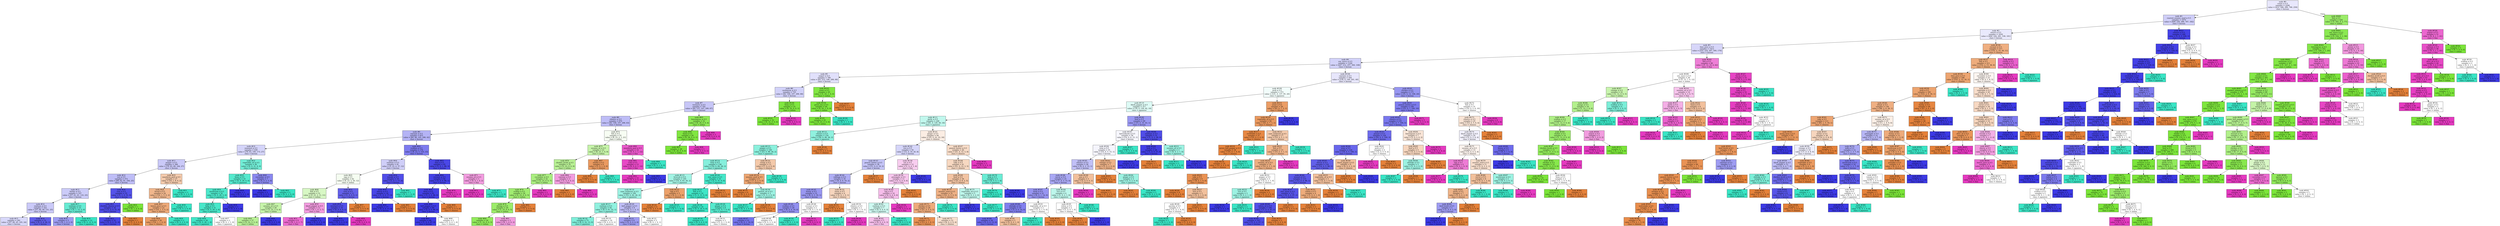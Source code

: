 digraph Tree {
node [shape=box, style="filled", color="black"] ;
0 [label=<node &#35;0<br/>cumin &le; 0.5<br/>samples = 2298<br/>value = [412, 568, 290, 769, 259]<br/>class = korean>, fillcolor="#3c39e51e"] ;
1 [label=<node &#35;1<br/>roasted_sesame_seed &le; 0.5<br/>samples = 1870<br/>value = [409, 226, 286, 767, 182]<br/>class = korean>, fillcolor="#3c39e53e"] ;
0 -> 1 [labeldistance=2.5, labelangle=45, headlabel="True"] ;
2 [label=<node &#35;2<br/>starch &le; 0.5<br/>samples = 1630<br/>value = [404, 226, 281, 538, 181]<br/>class = korean>, fillcolor="#3c39e51c"] ;
1 -> 2 ;
3 [label=<node &#35;3<br/>lime_juice &le; 0.5<br/>samples = 1413<br/>value = [252, 224, 267, 500, 170]<br/>class = korean>, fillcolor="#3c39e534"] ;
2 -> 3 ;
4 [label=<node &#35;4<br/>soy_sauce &le; 0.5<br/>samples = 1324<br/>value = [247, 212, 257, 500, 108]<br/>class = korean>, fillcolor="#3c39e53a"] ;
3 -> 4 ;
5 [label=<node &#35;5<br/>yogurt &le; 0.5<br/>samples = 780<br/>value = [93, 212, 108, 299, 68]<br/>class = korean>, fillcolor="#3c39e527"] ;
4 -> 5 ;
6 [label=<node &#35;6<br/>cardamom &le; 0.5<br/>samples = 735<br/>value = [92, 169, 107, 299, 68]<br/>class = korean>, fillcolor="#3c39e53b"] ;
5 -> 6 ;
7 [label=<node &#35;7<br/>turmeric &le; 0.5<br/>samples = 702<br/>value = [92, 137, 107, 299, 67]<br/>class = korean>, fillcolor="#3c39e549"] ;
6 -> 7 ;
8 [label=<node &#35;8<br/>cilantro &le; 0.5<br/>samples = 670<br/>value = [92, 109, 107, 299, 63]<br/>class = korean>, fillcolor="#3c39e556"] ;
7 -> 8 ;
9 [label=<node &#35;9<br/>cayenne &le; 0.5<br/>samples = 615<br/>value = [84, 86, 105, 298, 42]<br/>class = korean>, fillcolor="#3c39e561"] ;
8 -> 9 ;
10 [label=<node &#35;10<br/>seaweed &le; 0.5<br/>samples = 439<br/>value = [76, 63, 100, 173, 27]<br/>class = korean>, fillcolor="#3c39e537"] ;
9 -> 10 ;
11 [label=<node &#35;11<br/>pepper &le; 0.5<br/>samples = 399<br/>value = [76, 63, 69, 164, 27]<br/>class = korean>, fillcolor="#3c39e545"] ;
10 -> 11 ;
12 [label=<node &#35;12<br/>nut &le; 0.5<br/>samples = 372<br/>value = [60, 62, 61, 164, 25]<br/>class = korean>, fillcolor="#3c39e554"] ;
11 -> 12 ;
13 [label=<node &#35;13<br/>barley &le; 0.5<br/>samples = 337<br/>value = [57, 61, 61, 133, 25]<br/>class = korean>, fillcolor="#3c39e543"] ;
12 -> 13 ;
14 [label=<node &#35;14<br/>soybean &le; 0.5<br/>samples = 322<br/>value = [57, 60, 49, 131, 25]<br/>class = korean>, fillcolor="#3c39e545"] ;
13 -> 14 ;
15 [label=<node &#35;15<br/>samples = 291<br/>value = [57, 60, 45, 105, 24]<br/>class = korean>, fillcolor="#3c39e532"] ;
14 -> 15 ;
16 [label=<node &#35;16<br/>samples = 31<br/>value = [0, 0, 4, 26, 1]<br/>class = korean>, fillcolor="#3c39e5d0"] ;
14 -> 16 ;
17 [label=<node &#35;17<br/>soybean &le; 0.5<br/>samples = 15<br/>value = [0, 1, 12, 2, 0]<br/>class = japanese>, fillcolor="#39e5c5c4"] ;
13 -> 17 ;
18 [label=<node &#35;18<br/>samples = 3<br/>value = [0, 1, 0, 2, 0]<br/>class = korean>, fillcolor="#3c39e57f"] ;
17 -> 18 ;
19 [label=<node &#35;19<br/>samples = 12<br/>value = [0, 0, 12, 0, 0]<br/>class = japanese>, fillcolor="#39e5c5ff"] ;
17 -> 19 ;
20 [label=<node &#35;20<br/>rose &le; 0.5<br/>samples = 35<br/>value = [3, 1, 0, 31, 0]<br/>class = korean>, fillcolor="#3c39e5df"] ;
12 -> 20 ;
21 [label=<node &#35;21<br/>cheddar_cheese &le; 0.5<br/>samples = 34<br/>value = [3, 0, 0, 31, 0]<br/>class = korean>, fillcolor="#3c39e5e6"] ;
20 -> 21 ;
22 [label=<node &#35;22<br/>samples = 33<br/>value = [2, 0, 0, 31, 0]<br/>class = korean>, fillcolor="#3c39e5ef"] ;
21 -> 22 ;
23 [label=<node &#35;23<br/>samples = 1<br/>value = [1, 0, 0, 0, 0]<br/>class = chinese>, fillcolor="#e58139ff"] ;
21 -> 23 ;
24 [label=<node &#35;24<br/>samples = 1<br/>value = [0, 1, 0, 0, 0]<br/>class = indian>, fillcolor="#7be539ff"] ;
20 -> 24 ;
25 [label=<node &#35;25<br/>mandarin_peel &le; 0.5<br/>samples = 27<br/>value = [16, 1, 8, 0, 2]<br/>class = chinese>, fillcolor="#e581396b"] ;
11 -> 25 ;
26 [label=<node &#35;26<br/>bread &le; 0.5<br/>samples = 24<br/>value = [16, 1, 5, 0, 2]<br/>class = chinese>, fillcolor="#e5813994"] ;
25 -> 26 ;
27 [label=<node &#35;27<br/>lemon_juice &le; 0.5<br/>samples = 22<br/>value = [16, 1, 3, 0, 2]<br/>class = chinese>, fillcolor="#e58139ae"] ;
26 -> 27 ;
28 [label=<node &#35;28<br/>samples = 20<br/>value = [16, 1, 1, 0, 2]<br/>class = chinese>, fillcolor="#e58139c6"] ;
27 -> 28 ;
29 [label=<node &#35;29<br/>samples = 2<br/>value = [0, 0, 2, 0, 0]<br/>class = japanese>, fillcolor="#39e5c5ff"] ;
27 -> 29 ;
30 [label=<node &#35;30<br/>samples = 2<br/>value = [0, 0, 2, 0, 0]<br/>class = japanese>, fillcolor="#39e5c5ff"] ;
26 -> 30 ;
31 [label=<node &#35;31<br/>samples = 3<br/>value = [0, 0, 3, 0, 0]<br/>class = japanese>, fillcolor="#39e5c5ff"] ;
25 -> 31 ;
32 [label=<node &#35;32<br/>vegetable_oil &le; 0.5<br/>samples = 40<br/>value = [0, 0, 31, 9, 0]<br/>class = japanese>, fillcolor="#39e5c5b5"] ;
10 -> 32 ;
33 [label=<node &#35;33<br/>bean &le; 0.5<br/>samples = 33<br/>value = [0, 0, 29, 4, 0]<br/>class = japanese>, fillcolor="#39e5c5dc"] ;
32 -> 33 ;
34 [label=<node &#35;34<br/>mushroom &le; 0.5<br/>samples = 32<br/>value = [0, 0, 29, 3, 0]<br/>class = japanese>, fillcolor="#39e5c5e5"] ;
33 -> 34 ;
35 [label=<node &#35;35<br/>kelp &le; 0.5<br/>samples = 31<br/>value = [0, 0, 29, 2, 0]<br/>class = japanese>, fillcolor="#39e5c5ed"] ;
34 -> 35 ;
36 [label=<node &#35;36<br/>samples = 29<br/>value = [0, 0, 28, 1, 0]<br/>class = japanese>, fillcolor="#39e5c5f6"] ;
35 -> 36 ;
37 [label=<node &#35;37<br/>samples = 2<br/>value = [0, 0, 1, 1, 0]<br/>class = japanese>, fillcolor="#39e5c500"] ;
35 -> 37 ;
38 [label=<node &#35;38<br/>samples = 1<br/>value = [0, 0, 0, 1, 0]<br/>class = korean>, fillcolor="#3c39e5ff"] ;
34 -> 38 ;
39 [label=<node &#35;39<br/>samples = 1<br/>value = [0, 0, 0, 1, 0]<br/>class = korean>, fillcolor="#3c39e5ff"] ;
33 -> 39 ;
40 [label=<node &#35;40<br/>cucumber &le; 0.5<br/>samples = 7<br/>value = [0, 0, 2, 5, 0]<br/>class = korean>, fillcolor="#3c39e599"] ;
32 -> 40 ;
41 [label=<node &#35;41<br/>samples = 5<br/>value = [0, 0, 0, 5, 0]<br/>class = korean>, fillcolor="#3c39e5ff"] ;
40 -> 41 ;
42 [label=<node &#35;42<br/>samples = 2<br/>value = [0, 0, 2, 0, 0]<br/>class = japanese>, fillcolor="#39e5c5ff"] ;
40 -> 42 ;
43 [label=<node &#35;43<br/>scallion &le; 0.5<br/>samples = 176<br/>value = [8, 23, 5, 125, 15]<br/>class = korean>, fillcolor="#3c39e5aa"] ;
9 -> 43 ;
44 [label=<node &#35;44<br/>soybean &le; 0.5<br/>samples = 81<br/>value = [5, 23, 4, 37, 12]<br/>class = korean>, fillcolor="#3c39e53e"] ;
43 -> 44 ;
45 [label=<node &#35;45<br/>egg &le; 0.5<br/>samples = 62<br/>value = [4, 23, 3, 20, 12]<br/>class = indian>, fillcolor="#7be53912"] ;
44 -> 45 ;
46 [label=<node &#35;46<br/>fish &le; 0.5<br/>samples = 51<br/>value = [3, 23, 3, 11, 11]<br/>class = indian>, fillcolor="#7be5394c"] ;
45 -> 46 ;
47 [label=<node &#35;47<br/>sesame_oil &le; 0.5<br/>samples = 40<br/>value = [3, 22, 3, 8, 4]<br/>class = indian>, fillcolor="#7be53970"] ;
46 -> 47 ;
48 [label=<node &#35;48<br/>samples = 37<br/>value = [3, 22, 3, 5, 4]<br/>class = indian>, fillcolor="#7be53987"] ;
47 -> 48 ;
49 [label=<node &#35;49<br/>samples = 3<br/>value = [0, 0, 0, 3, 0]<br/>class = korean>, fillcolor="#3c39e5ff"] ;
47 -> 49 ;
50 [label=<node &#35;50<br/>black_pepper &le; 0.5<br/>samples = 11<br/>value = [0, 1, 0, 3, 7]<br/>class = thai>, fillcolor="#e539c080"] ;
46 -> 50 ;
51 [label=<node &#35;51<br/>samples = 9<br/>value = [0, 1, 0, 1, 7]<br/>class = thai>, fillcolor="#e539c0bf"] ;
50 -> 51 ;
52 [label=<node &#35;52<br/>samples = 2<br/>value = [0, 0, 0, 2, 0]<br/>class = korean>, fillcolor="#3c39e5ff"] ;
50 -> 52 ;
53 [label=<node &#35;53<br/>corn &le; 0.5<br/>samples = 11<br/>value = [1, 0, 0, 9, 1]<br/>class = korean>, fillcolor="#3c39e5cc"] ;
45 -> 53 ;
54 [label=<node &#35;54<br/>mustard &le; 0.5<br/>samples = 10<br/>value = [0, 0, 0, 9, 1]<br/>class = korean>, fillcolor="#3c39e5e3"] ;
53 -> 54 ;
55 [label=<node &#35;55<br/>samples = 9<br/>value = [0, 0, 0, 9, 0]<br/>class = korean>, fillcolor="#3c39e5ff"] ;
54 -> 55 ;
56 [label=<node &#35;56<br/>samples = 1<br/>value = [0, 0, 0, 0, 1]<br/>class = thai>, fillcolor="#e539c0ff"] ;
54 -> 56 ;
57 [label=<node &#35;57<br/>samples = 1<br/>value = [1, 0, 0, 0, 0]<br/>class = chinese>, fillcolor="#e58139ff"] ;
53 -> 57 ;
58 [label=<node &#35;58<br/>wasabi &le; 0.5<br/>samples = 19<br/>value = [1, 0, 1, 17, 0]<br/>class = korean>, fillcolor="#3c39e5e3"] ;
44 -> 58 ;
59 [label=<node &#35;59<br/>sherry &le; 0.5<br/>samples = 18<br/>value = [1, 0, 0, 17, 0]<br/>class = korean>, fillcolor="#3c39e5f0"] ;
58 -> 59 ;
60 [label=<node &#35;60<br/>samples = 17<br/>value = [0, 0, 0, 17, 0]<br/>class = korean>, fillcolor="#3c39e5ff"] ;
59 -> 60 ;
61 [label=<node &#35;61<br/>samples = 1<br/>value = [1, 0, 0, 0, 0]<br/>class = chinese>, fillcolor="#e58139ff"] ;
59 -> 61 ;
62 [label=<node &#35;62<br/>samples = 1<br/>value = [0, 0, 1, 0, 0]<br/>class = japanese>, fillcolor="#39e5c5ff"] ;
58 -> 62 ;
63 [label=<node &#35;63<br/>lime &le; 0.5<br/>samples = 95<br/>value = [3, 0, 1, 88, 3]<br/>class = korean>, fillcolor="#3c39e5ec"] ;
43 -> 63 ;
64 [label=<node &#35;64<br/>coconut &le; 0.5<br/>samples = 92<br/>value = [3, 0, 0, 88, 1]<br/>class = korean>, fillcolor="#3c39e5f4"] ;
63 -> 64 ;
65 [label=<node &#35;65<br/>bean &le; 0.5<br/>samples = 91<br/>value = [3, 0, 0, 88, 0]<br/>class = korean>, fillcolor="#3c39e5f6"] ;
64 -> 65 ;
66 [label=<node &#35;66<br/>bell_pepper &le; 0.5<br/>samples = 90<br/>value = [2, 0, 0, 88, 0]<br/>class = korean>, fillcolor="#3c39e5f9"] ;
65 -> 66 ;
67 [label=<node &#35;67<br/>samples = 88<br/>value = [1, 0, 0, 87, 0]<br/>class = korean>, fillcolor="#3c39e5fc"] ;
66 -> 67 ;
68 [label=<node &#35;68<br/>samples = 2<br/>value = [1, 0, 0, 1, 0]<br/>class = chinese>, fillcolor="#e5813900"] ;
66 -> 68 ;
69 [label=<node &#35;69<br/>samples = 1<br/>value = [1, 0, 0, 0, 0]<br/>class = chinese>, fillcolor="#e58139ff"] ;
65 -> 69 ;
70 [label=<node &#35;70<br/>samples = 1<br/>value = [0, 0, 0, 0, 1]<br/>class = thai>, fillcolor="#e539c0ff"] ;
64 -> 70 ;
71 [label=<node &#35;71<br/>sesame_oil &le; 0.5<br/>samples = 3<br/>value = [0, 0, 1, 0, 2]<br/>class = thai>, fillcolor="#e539c07f"] ;
63 -> 71 ;
72 [label=<node &#35;72<br/>samples = 2<br/>value = [0, 0, 0, 0, 2]<br/>class = thai>, fillcolor="#e539c0ff"] ;
71 -> 72 ;
73 [label=<node &#35;73<br/>samples = 1<br/>value = [0, 0, 1, 0, 0]<br/>class = japanese>, fillcolor="#39e5c5ff"] ;
71 -> 73 ;
74 [label=<node &#35;74<br/>fish &le; 0.5<br/>samples = 55<br/>value = [8, 23, 2, 1, 21]<br/>class = indian>, fillcolor="#7be5390f"] ;
8 -> 74 ;
75 [label=<node &#35;75<br/>sesame_oil &le; 0.5<br/>samples = 41<br/>value = [8, 23, 1, 0, 9]<br/>class = indian>, fillcolor="#7be53970"] ;
74 -> 75 ;
76 [label=<node &#35;76<br/>chicken_broth &le; 0.5<br/>samples = 35<br/>value = [3, 23, 0, 0, 9]<br/>class = indian>, fillcolor="#7be53989"] ;
75 -> 76 ;
77 [label=<node &#35;77<br/>cucumber &le; 0.5<br/>samples = 32<br/>value = [2, 23, 0, 0, 7]<br/>class = indian>, fillcolor="#7be539a3"] ;
76 -> 77 ;
78 [label=<node &#35;78<br/>scallop &le; 0.5<br/>samples = 30<br/>value = [2, 23, 0, 0, 5]<br/>class = indian>, fillcolor="#7be539b8"] ;
77 -> 78 ;
79 [label=<node &#35;79<br/>shrimp &le; 0.5<br/>samples = 29<br/>value = [1, 23, 0, 0, 5]<br/>class = indian>, fillcolor="#7be539bf"] ;
78 -> 79 ;
80 [label=<node &#35;80<br/>samples = 26<br/>value = [1, 22, 0, 0, 3]<br/>class = indian>, fillcolor="#7be539d3"] ;
79 -> 80 ;
81 [label=<node &#35;81<br/>samples = 3<br/>value = [0, 1, 0, 0, 2]<br/>class = thai>, fillcolor="#e539c07f"] ;
79 -> 81 ;
82 [label=<node &#35;82<br/>samples = 1<br/>value = [1, 0, 0, 0, 0]<br/>class = chinese>, fillcolor="#e58139ff"] ;
78 -> 82 ;
83 [label=<node &#35;83<br/>samples = 2<br/>value = [0, 0, 0, 0, 2]<br/>class = thai>, fillcolor="#e539c0ff"] ;
77 -> 83 ;
84 [label=<node &#35;84<br/>cayenne &le; 0.5<br/>samples = 3<br/>value = [1, 0, 0, 0, 2]<br/>class = thai>, fillcolor="#e539c07f"] ;
76 -> 84 ;
85 [label=<node &#35;85<br/>samples = 1<br/>value = [1, 0, 0, 0, 0]<br/>class = chinese>, fillcolor="#e58139ff"] ;
84 -> 85 ;
86 [label=<node &#35;86<br/>samples = 2<br/>value = [0, 0, 0, 0, 2]<br/>class = thai>, fillcolor="#e539c0ff"] ;
84 -> 86 ;
87 [label=<node &#35;87<br/>shallot &le; 0.5<br/>samples = 6<br/>value = [5, 0, 1, 0, 0]<br/>class = chinese>, fillcolor="#e58139cc"] ;
75 -> 87 ;
88 [label=<node &#35;88<br/>samples = 5<br/>value = [5, 0, 0, 0, 0]<br/>class = chinese>, fillcolor="#e58139ff"] ;
87 -> 88 ;
89 [label=<node &#35;89<br/>samples = 1<br/>value = [0, 0, 1, 0, 0]<br/>class = japanese>, fillcolor="#39e5c5ff"] ;
87 -> 89 ;
90 [label=<node &#35;90<br/>mandarin_peel &le; 0.5<br/>samples = 14<br/>value = [0, 0, 1, 1, 12]<br/>class = thai>, fillcolor="#e539c0d8"] ;
74 -> 90 ;
91 [label=<node &#35;91<br/>crab &le; 0.5<br/>samples = 13<br/>value = [0, 0, 0, 1, 12]<br/>class = thai>, fillcolor="#e539c0ea"] ;
90 -> 91 ;
92 [label=<node &#35;92<br/>samples = 12<br/>value = [0, 0, 0, 0, 12]<br/>class = thai>, fillcolor="#e539c0ff"] ;
91 -> 92 ;
93 [label=<node &#35;93<br/>samples = 1<br/>value = [0, 0, 0, 1, 0]<br/>class = korean>, fillcolor="#3c39e5ff"] ;
91 -> 93 ;
94 [label=<node &#35;94<br/>samples = 1<br/>value = [0, 0, 1, 0, 0]<br/>class = japanese>, fillcolor="#39e5c5ff"] ;
90 -> 94 ;
95 [label=<node &#35;95<br/>lemongrass &le; 0.5<br/>samples = 32<br/>value = [0, 28, 0, 0, 4]<br/>class = indian>, fillcolor="#7be539db"] ;
7 -> 95 ;
96 [label=<node &#35;96<br/>basil &le; 0.5<br/>samples = 29<br/>value = [0, 28, 0, 0, 1]<br/>class = indian>, fillcolor="#7be539f6"] ;
95 -> 96 ;
97 [label=<node &#35;97<br/>samples = 28<br/>value = [0, 28, 0, 0, 0]<br/>class = indian>, fillcolor="#7be539ff"] ;
96 -> 97 ;
98 [label=<node &#35;98<br/>samples = 1<br/>value = [0, 0, 0, 0, 1]<br/>class = thai>, fillcolor="#e539c0ff"] ;
96 -> 98 ;
99 [label=<node &#35;99<br/>samples = 3<br/>value = [0, 0, 0, 0, 3]<br/>class = thai>, fillcolor="#e539c0ff"] ;
95 -> 99 ;
100 [label=<node &#35;100<br/>bean &le; 0.5<br/>samples = 33<br/>value = [0, 32, 0, 0, 1]<br/>class = indian>, fillcolor="#7be539f7"] ;
6 -> 100 ;
101 [label=<node &#35;101<br/>samples = 32<br/>value = [0, 32, 0, 0, 0]<br/>class = indian>, fillcolor="#7be539ff"] ;
100 -> 101 ;
102 [label=<node &#35;102<br/>samples = 1<br/>value = [0, 0, 0, 0, 1]<br/>class = thai>, fillcolor="#e539c0ff"] ;
100 -> 102 ;
103 [label=<node &#35;103<br/>yeast &le; 0.5<br/>samples = 45<br/>value = [1, 43, 1, 0, 0]<br/>class = indian>, fillcolor="#7be539f3"] ;
5 -> 103 ;
104 [label=<node &#35;104<br/>green_tea &le; 0.5<br/>samples = 44<br/>value = [0, 43, 1, 0, 0]<br/>class = indian>, fillcolor="#7be539f9"] ;
103 -> 104 ;
105 [label=<node &#35;105<br/>samples = 43<br/>value = [0, 43, 0, 0, 0]<br/>class = indian>, fillcolor="#7be539ff"] ;
104 -> 105 ;
106 [label=<node &#35;106<br/>samples = 1<br/>value = [0, 0, 1, 0, 0]<br/>class = japanese>, fillcolor="#39e5c5ff"] ;
104 -> 106 ;
107 [label=<node &#35;107<br/>samples = 1<br/>value = [1, 0, 0, 0, 0]<br/>class = chinese>, fillcolor="#e58139ff"] ;
103 -> 107 ;
108 [label=<node &#35;108<br/>cayenne &le; 0.5<br/>samples = 544<br/>value = [154, 0, 149, 201, 40]<br/>class = korean>, fillcolor="#3c39e51f"] ;
4 -> 108 ;
109 [label=<node &#35;109<br/>pork &le; 0.5<br/>samples = 373<br/>value = [121, 0, 137, 95, 20]<br/>class = japanese>, fillcolor="#39e5c510"] ;
108 -> 109 ;
110 [label=<node &#35;110<br/>black_pepper &le; 0.5<br/>samples = 317<br/>value = [76, 0, 130, 92, 19]<br/>class = japanese>, fillcolor="#39e5c52b"] ;
109 -> 110 ;
111 [label=<node &#35;111<br/>garlic &le; 0.5<br/>samples = 248<br/>value = [61, 0, 120, 49, 18]<br/>class = japanese>, fillcolor="#39e5c550"] ;
110 -> 111 ;
112 [label=<node &#35;112<br/>cilantro &le; 0.5<br/>samples = 154<br/>value = [28, 0, 98, 26, 2]<br/>class = japanese>, fillcolor="#39e5c58e"] ;
111 -> 112 ;
113 [label=<node &#35;113<br/>pepper &le; 0.5<br/>samples = 149<br/>value = [23, 0, 98, 26, 2]<br/>class = japanese>, fillcolor="#39e5c595"] ;
112 -> 113 ;
114 [label=<node &#35;114<br/>wine &le; 0.5<br/>samples = 138<br/>value = [16, 0, 94, 26, 2]<br/>class = japanese>, fillcolor="#39e5c59b"] ;
113 -> 114 ;
115 [label=<node &#35;115<br/>broccoli &le; 0.5<br/>samples = 105<br/>value = [14, 0, 63, 26, 2]<br/>class = japanese>, fillcolor="#39e5c577"] ;
114 -> 115 ;
116 [label=<node &#35;116<br/>cane_molasses &le; 0.5<br/>samples = 100<br/>value = [10, 0, 62, 26, 2]<br/>class = japanese>, fillcolor="#39e5c57c"] ;
115 -> 116 ;
117 [label=<node &#35;117<br/>soybean &le; 0.5<br/>samples = 92<br/>value = [8, 0, 61, 22, 1]<br/>class = japanese>, fillcolor="#39e5c58e"] ;
116 -> 117 ;
118 [label=<node &#35;118<br/>samples = 73<br/>value = [8, 0, 52, 13, 0]<br/>class = japanese>, fillcolor="#39e5c5a6"] ;
117 -> 118 ;
119 [label=<node &#35;119<br/>samples = 19<br/>value = [0, 0, 9, 9, 1]<br/>class = japanese>, fillcolor="#39e5c500"] ;
117 -> 119 ;
120 [label=<node &#35;120<br/>bell_pepper &le; 0.5<br/>samples = 8<br/>value = [2, 0, 1, 4, 1]<br/>class = korean>, fillcolor="#3c39e555"] ;
116 -> 120 ;
121 [label=<node &#35;121<br/>samples = 6<br/>value = [2, 0, 0, 4, 0]<br/>class = korean>, fillcolor="#3c39e57f"] ;
120 -> 121 ;
122 [label=<node &#35;122<br/>samples = 2<br/>value = [0, 0, 1, 0, 1]<br/>class = japanese>, fillcolor="#39e5c500"] ;
120 -> 122 ;
123 [label=<node &#35;123<br/>egg &le; 0.5<br/>samples = 5<br/>value = [4, 0, 1, 0, 0]<br/>class = chinese>, fillcolor="#e58139bf"] ;
115 -> 123 ;
124 [label=<node &#35;124<br/>samples = 4<br/>value = [4, 0, 0, 0, 0]<br/>class = chinese>, fillcolor="#e58139ff"] ;
123 -> 124 ;
125 [label=<node &#35;125<br/>samples = 1<br/>value = [0, 0, 1, 0, 0]<br/>class = japanese>, fillcolor="#39e5c5ff"] ;
123 -> 125 ;
126 [label=<node &#35;126<br/>star_anise &le; 0.5<br/>samples = 33<br/>value = [2, 0, 31, 0, 0]<br/>class = japanese>, fillcolor="#39e5c5ef"] ;
114 -> 126 ;
127 [label=<node &#35;127<br/>fish &le; 0.5<br/>samples = 32<br/>value = [1, 0, 31, 0, 0]<br/>class = japanese>, fillcolor="#39e5c5f7"] ;
126 -> 127 ;
128 [label=<node &#35;128<br/>samples = 24<br/>value = [0, 0, 24, 0, 0]<br/>class = japanese>, fillcolor="#39e5c5ff"] ;
127 -> 128 ;
129 [label=<node &#35;129<br/>ginger &le; 0.5<br/>samples = 8<br/>value = [1, 0, 7, 0, 0]<br/>class = japanese>, fillcolor="#39e5c5db"] ;
127 -> 129 ;
130 [label=<node &#35;130<br/>samples = 6<br/>value = [0, 0, 6, 0, 0]<br/>class = japanese>, fillcolor="#39e5c5ff"] ;
129 -> 130 ;
131 [label=<node &#35;131<br/>samples = 2<br/>value = [1, 0, 1, 0, 0]<br/>class = chinese>, fillcolor="#e5813900"] ;
129 -> 131 ;
132 [label=<node &#35;132<br/>samples = 1<br/>value = [1, 0, 0, 0, 0]<br/>class = chinese>, fillcolor="#e58139ff"] ;
126 -> 132 ;
133 [label=<node &#35;133<br/>cream &le; 0.5<br/>samples = 11<br/>value = [7, 0, 4, 0, 0]<br/>class = chinese>, fillcolor="#e581396d"] ;
113 -> 133 ;
134 [label=<node &#35;134<br/>sesame_seed &le; 0.5<br/>samples = 9<br/>value = [7, 0, 2, 0, 0]<br/>class = chinese>, fillcolor="#e58139b6"] ;
133 -> 134 ;
135 [label=<node &#35;135<br/>samples = 6<br/>value = [6, 0, 0, 0, 0]<br/>class = chinese>, fillcolor="#e58139ff"] ;
134 -> 135 ;
136 [label=<node &#35;136<br/>peanut_oil &le; 0.5<br/>samples = 3<br/>value = [1, 0, 2, 0, 0]<br/>class = japanese>, fillcolor="#39e5c57f"] ;
134 -> 136 ;
137 [label=<node &#35;137<br/>samples = 2<br/>value = [0, 0, 2, 0, 0]<br/>class = japanese>, fillcolor="#39e5c5ff"] ;
136 -> 137 ;
138 [label=<node &#35;138<br/>samples = 1<br/>value = [1, 0, 0, 0, 0]<br/>class = chinese>, fillcolor="#e58139ff"] ;
136 -> 138 ;
139 [label=<node &#35;139<br/>samples = 2<br/>value = [0, 0, 2, 0, 0]<br/>class = japanese>, fillcolor="#39e5c5ff"] ;
133 -> 139 ;
140 [label=<node &#35;140<br/>samples = 5<br/>value = [5, 0, 0, 0, 0]<br/>class = chinese>, fillcolor="#e58139ff"] ;
112 -> 140 ;
141 [label=<node &#35;141<br/>ginger &le; 0.5<br/>samples = 94<br/>value = [33, 0, 22, 23, 16]<br/>class = chinese>, fillcolor="#e5813924"] ;
111 -> 141 ;
142 [label=<node &#35;142<br/>rice &le; 0.5<br/>samples = 50<br/>value = [12, 0, 10, 20, 8]<br/>class = korean>, fillcolor="#3c39e536"] ;
141 -> 142 ;
143 [label=<node &#35;143<br/>peanut_butter &le; 0.5<br/>samples = 38<br/>value = [11, 0, 6, 19, 2]<br/>class = korean>, fillcolor="#3c39e54c"] ;
142 -> 143 ;
144 [label=<node &#35;144<br/>cabbage &le; 0.5<br/>samples = 35<br/>value = [8, 0, 6, 19, 2]<br/>class = korean>, fillcolor="#3c39e568"] ;
143 -> 144 ;
145 [label=<node &#35;145<br/>honey &le; 0.5<br/>samples = 31<br/>value = [6, 0, 5, 19, 1]<br/>class = korean>, fillcolor="#3c39e585"] ;
144 -> 145 ;
146 [label=<node &#35;146<br/>scallion &le; 0.5<br/>samples = 29<br/>value = [6, 0, 4, 19, 0]<br/>class = korean>, fillcolor="#3c39e590"] ;
145 -> 146 ;
147 [label=<node &#35;147<br/>samples = 21<br/>value = [4, 0, 1, 16, 0]<br/>class = korean>, fillcolor="#3c39e5b4"] ;
146 -> 147 ;
148 [label=<node &#35;148<br/>samples = 8<br/>value = [2, 0, 3, 3, 0]<br/>class = japanese>, fillcolor="#39e5c500"] ;
146 -> 148 ;
149 [label=<node &#35;149<br/>coconut &le; 0.5<br/>samples = 2<br/>value = [0, 0, 1, 0, 1]<br/>class = japanese>, fillcolor="#39e5c500"] ;
145 -> 149 ;
150 [label=<node &#35;150<br/>samples = 1<br/>value = [0, 0, 1, 0, 0]<br/>class = japanese>, fillcolor="#39e5c5ff"] ;
149 -> 150 ;
151 [label=<node &#35;151<br/>samples = 1<br/>value = [0, 0, 0, 0, 1]<br/>class = thai>, fillcolor="#e539c0ff"] ;
149 -> 151 ;
152 [label=<node &#35;152<br/>onion &le; 0.5<br/>samples = 4<br/>value = [2, 0, 1, 0, 1]<br/>class = chinese>, fillcolor="#e5813955"] ;
144 -> 152 ;
153 [label=<node &#35;153<br/>samples = 2<br/>value = [2, 0, 0, 0, 0]<br/>class = chinese>, fillcolor="#e58139ff"] ;
152 -> 153 ;
154 [label=<node &#35;154<br/>cilantro &le; 0.5<br/>samples = 2<br/>value = [0, 0, 1, 0, 1]<br/>class = japanese>, fillcolor="#39e5c500"] ;
152 -> 154 ;
155 [label=<node &#35;155<br/>samples = 1<br/>value = [0, 0, 1, 0, 0]<br/>class = japanese>, fillcolor="#39e5c5ff"] ;
154 -> 155 ;
156 [label=<node &#35;156<br/>samples = 1<br/>value = [0, 0, 0, 0, 1]<br/>class = thai>, fillcolor="#e539c0ff"] ;
154 -> 156 ;
157 [label=<node &#35;157<br/>samples = 3<br/>value = [3, 0, 0, 0, 0]<br/>class = chinese>, fillcolor="#e58139ff"] ;
143 -> 157 ;
158 [label=<node &#35;158<br/>nut &le; 0.5<br/>samples = 12<br/>value = [1, 0, 4, 1, 6]<br/>class = thai>, fillcolor="#e539c040"] ;
142 -> 158 ;
159 [label=<node &#35;159<br/>pineapple &le; 0.5<br/>samples = 11<br/>value = [1, 0, 4, 0, 6]<br/>class = thai>, fillcolor="#e539c049"] ;
158 -> 159 ;
160 [label=<node &#35;160<br/>egg &le; 0.5<br/>samples = 10<br/>value = [0, 0, 4, 0, 6]<br/>class = thai>, fillcolor="#e539c055"] ;
159 -> 160 ;
161 [label=<node &#35;161<br/>soybean &le; 0.5<br/>samples = 7<br/>value = [0, 0, 4, 0, 3]<br/>class = japanese>, fillcolor="#39e5c540"] ;
160 -> 161 ;
162 [label=<node &#35;162<br/>samples = 5<br/>value = [0, 0, 2, 0, 3]<br/>class = thai>, fillcolor="#e539c055"] ;
161 -> 162 ;
163 [label=<node &#35;163<br/>samples = 2<br/>value = [0, 0, 2, 0, 0]<br/>class = japanese>, fillcolor="#39e5c5ff"] ;
161 -> 163 ;
164 [label=<node &#35;164<br/>samples = 3<br/>value = [0, 0, 0, 0, 3]<br/>class = thai>, fillcolor="#e539c0ff"] ;
160 -> 164 ;
165 [label=<node &#35;165<br/>samples = 1<br/>value = [1, 0, 0, 0, 0]<br/>class = chinese>, fillcolor="#e58139ff"] ;
159 -> 165 ;
166 [label=<node &#35;166<br/>samples = 1<br/>value = [0, 0, 0, 1, 0]<br/>class = korean>, fillcolor="#3c39e5ff"] ;
158 -> 166 ;
167 [label=<node &#35;167<br/>peanut_butter &le; 0.5<br/>samples = 44<br/>value = [21, 0, 12, 3, 8]<br/>class = chinese>, fillcolor="#e5813948"] ;
141 -> 167 ;
168 [label=<node &#35;168<br/>sake &le; 0.5<br/>samples = 41<br/>value = [21, 0, 12, 3, 5]<br/>class = chinese>, fillcolor="#e581394f"] ;
167 -> 168 ;
169 [label=<node &#35;169<br/>beef &le; 0.5<br/>samples = 36<br/>value = [21, 0, 8, 2, 5]<br/>class = chinese>, fillcolor="#e5813976"] ;
168 -> 169 ;
170 [label=<node &#35;170<br/>sesame_seed &le; 0.5<br/>samples = 31<br/>value = [21, 0, 5, 0, 5]<br/>class = chinese>, fillcolor="#e581399d"] ;
169 -> 170 ;
171 [label=<node &#35;171<br/>chicken &le; 0.5<br/>samples = 29<br/>value = [21, 0, 3, 0, 5]<br/>class = chinese>, fillcolor="#e58139aa"] ;
170 -> 171 ;
172 [label=<node &#35;172<br/>samples = 17<br/>value = [15, 0, 1, 0, 1]<br/>class = chinese>, fillcolor="#e58139df"] ;
171 -> 172 ;
173 [label=<node &#35;173<br/>samples = 12<br/>value = [6, 0, 2, 0, 4]<br/>class = chinese>, fillcolor="#e5813940"] ;
171 -> 173 ;
174 [label=<node &#35;174<br/>samples = 2<br/>value = [0, 0, 2, 0, 0]<br/>class = japanese>, fillcolor="#39e5c5ff"] ;
170 -> 174 ;
175 [label=<node &#35;175<br/>vegetable_oil &le; 0.5<br/>samples = 5<br/>value = [0, 0, 3, 2, 0]<br/>class = japanese>, fillcolor="#39e5c555"] ;
169 -> 175 ;
176 [label=<node &#35;176<br/>samples = 2<br/>value = [0, 0, 0, 2, 0]<br/>class = korean>, fillcolor="#3c39e5ff"] ;
175 -> 176 ;
177 [label=<node &#35;177<br/>samples = 3<br/>value = [0, 0, 3, 0, 0]<br/>class = japanese>, fillcolor="#39e5c5ff"] ;
175 -> 177 ;
178 [label=<node &#35;178<br/>kelp &le; 0.5<br/>samples = 5<br/>value = [0, 0, 4, 1, 0]<br/>class = japanese>, fillcolor="#39e5c5bf"] ;
168 -> 178 ;
179 [label=<node &#35;179<br/>samples = 4<br/>value = [0, 0, 4, 0, 0]<br/>class = japanese>, fillcolor="#39e5c5ff"] ;
178 -> 179 ;
180 [label=<node &#35;180<br/>samples = 1<br/>value = [0, 0, 0, 1, 0]<br/>class = korean>, fillcolor="#3c39e5ff"] ;
178 -> 180 ;
181 [label=<node &#35;181<br/>samples = 3<br/>value = [0, 0, 0, 0, 3]<br/>class = thai>, fillcolor="#e539c0ff"] ;
167 -> 181 ;
182 [label=<node &#35;182<br/>beef &le; 0.5<br/>samples = 69<br/>value = [15, 0, 10, 43, 1]<br/>class = korean>, fillcolor="#3c39e584"] ;
110 -> 182 ;
183 [label=<node &#35;183<br/>katsuobushi &le; 0.5<br/>samples = 38<br/>value = [14, 0, 8, 15, 1]<br/>class = korean>, fillcolor="#3c39e50b"] ;
182 -> 183 ;
184 [label=<node &#35;184<br/>wine &le; 0.5<br/>samples = 35<br/>value = [14, 0, 5, 15, 1]<br/>class = korean>, fillcolor="#3c39e50c"] ;
183 -> 184 ;
185 [label=<node &#35;185<br/>cilantro &le; 0.5<br/>samples = 28<br/>value = [9, 0, 3, 15, 1]<br/>class = korean>, fillcolor="#3c39e551"] ;
184 -> 185 ;
186 [label=<node &#35;186<br/>carrot &le; 0.5<br/>samples = 25<br/>value = [7, 0, 3, 15, 0]<br/>class = korean>, fillcolor="#3c39e571"] ;
185 -> 186 ;
187 [label=<node &#35;187<br/>meat &le; 0.5<br/>samples = 21<br/>value = [6, 0, 1, 14, 0]<br/>class = korean>, fillcolor="#3c39e588"] ;
186 -> 187 ;
188 [label=<node &#35;188<br/>shiitake &le; 0.5<br/>samples = 19<br/>value = [5, 0, 0, 14, 0]<br/>class = korean>, fillcolor="#3c39e5a4"] ;
187 -> 188 ;
189 [label=<node &#35;189<br/>samples = 16<br/>value = [3, 0, 0, 13, 0]<br/>class = korean>, fillcolor="#3c39e5c4"] ;
188 -> 189 ;
190 [label=<node &#35;190<br/>samples = 3<br/>value = [2, 0, 0, 1, 0]<br/>class = chinese>, fillcolor="#e581397f"] ;
188 -> 190 ;
191 [label=<node &#35;191<br/>vegetable_oil &le; 0.5<br/>samples = 2<br/>value = [1, 0, 1, 0, 0]<br/>class = chinese>, fillcolor="#e5813900"] ;
187 -> 191 ;
192 [label=<node &#35;192<br/>samples = 1<br/>value = [0, 0, 1, 0, 0]<br/>class = japanese>, fillcolor="#39e5c5ff"] ;
191 -> 192 ;
193 [label=<node &#35;193<br/>samples = 1<br/>value = [1, 0, 0, 0, 0]<br/>class = chinese>, fillcolor="#e58139ff"] ;
191 -> 193 ;
194 [label=<node &#35;194<br/>rice &le; 0.5<br/>samples = 4<br/>value = [1, 0, 2, 1, 0]<br/>class = japanese>, fillcolor="#39e5c555"] ;
186 -> 194 ;
195 [label=<node &#35;195<br/>celery &le; 0.5<br/>samples = 2<br/>value = [1, 0, 0, 1, 0]<br/>class = chinese>, fillcolor="#e5813900"] ;
194 -> 195 ;
196 [label=<node &#35;196<br/>samples = 1<br/>value = [1, 0, 0, 0, 0]<br/>class = chinese>, fillcolor="#e58139ff"] ;
195 -> 196 ;
197 [label=<node &#35;197<br/>samples = 1<br/>value = [0, 0, 0, 1, 0]<br/>class = korean>, fillcolor="#3c39e5ff"] ;
195 -> 197 ;
198 [label=<node &#35;198<br/>samples = 2<br/>value = [0, 0, 2, 0, 0]<br/>class = japanese>, fillcolor="#39e5c5ff"] ;
194 -> 198 ;
199 [label=<node &#35;199<br/>pea &le; 0.5<br/>samples = 3<br/>value = [2, 0, 0, 0, 1]<br/>class = chinese>, fillcolor="#e581397f"] ;
185 -> 199 ;
200 [label=<node &#35;200<br/>samples = 1<br/>value = [0, 0, 0, 0, 1]<br/>class = thai>, fillcolor="#e539c0ff"] ;
199 -> 200 ;
201 [label=<node &#35;201<br/>samples = 2<br/>value = [2, 0, 0, 0, 0]<br/>class = chinese>, fillcolor="#e58139ff"] ;
199 -> 201 ;
202 [label=<node &#35;202<br/>vinegar &le; 0.5<br/>samples = 7<br/>value = [5, 0, 2, 0, 0]<br/>class = chinese>, fillcolor="#e5813999"] ;
184 -> 202 ;
203 [label=<node &#35;203<br/>samples = 4<br/>value = [4, 0, 0, 0, 0]<br/>class = chinese>, fillcolor="#e58139ff"] ;
202 -> 203 ;
204 [label=<node &#35;204<br/>ginger &le; 0.5<br/>samples = 3<br/>value = [1, 0, 2, 0, 0]<br/>class = japanese>, fillcolor="#39e5c57f"] ;
202 -> 204 ;
205 [label=<node &#35;205<br/>samples = 1<br/>value = [1, 0, 0, 0, 0]<br/>class = chinese>, fillcolor="#e58139ff"] ;
204 -> 205 ;
206 [label=<node &#35;206<br/>samples = 2<br/>value = [0, 0, 2, 0, 0]<br/>class = japanese>, fillcolor="#39e5c5ff"] ;
204 -> 206 ;
207 [label=<node &#35;207<br/>samples = 3<br/>value = [0, 0, 3, 0, 0]<br/>class = japanese>, fillcolor="#39e5c5ff"] ;
183 -> 207 ;
208 [label=<node &#35;208<br/>soybean &le; 0.5<br/>samples = 31<br/>value = [1, 0, 2, 28, 0]<br/>class = korean>, fillcolor="#3c39e5e5"] ;
182 -> 208 ;
209 [label=<node &#35;209<br/>leek &le; 0.5<br/>samples = 28<br/>value = [1, 0, 0, 27, 0]<br/>class = korean>, fillcolor="#3c39e5f6"] ;
208 -> 209 ;
210 [label=<node &#35;210<br/>samples = 27<br/>value = [0, 0, 0, 27, 0]<br/>class = korean>, fillcolor="#3c39e5ff"] ;
209 -> 210 ;
211 [label=<node &#35;211<br/>samples = 1<br/>value = [1, 0, 0, 0, 0]<br/>class = chinese>, fillcolor="#e58139ff"] ;
209 -> 211 ;
212 [label=<node &#35;212<br/>sesame_oil &le; 0.5<br/>samples = 3<br/>value = [0, 0, 2, 1, 0]<br/>class = japanese>, fillcolor="#39e5c57f"] ;
208 -> 212 ;
213 [label=<node &#35;213<br/>samples = 2<br/>value = [0, 0, 2, 0, 0]<br/>class = japanese>, fillcolor="#39e5c5ff"] ;
212 -> 213 ;
214 [label=<node &#35;214<br/>samples = 1<br/>value = [0, 0, 0, 1, 0]<br/>class = korean>, fillcolor="#3c39e5ff"] ;
212 -> 214 ;
215 [label=<node &#35;215<br/>yeast &le; 0.5<br/>samples = 56<br/>value = [45, 0, 7, 3, 1]<br/>class = chinese>, fillcolor="#e58139c6"] ;
109 -> 215 ;
216 [label=<node &#35;216<br/>vegetable_oil &le; 0.5<br/>samples = 54<br/>value = [45, 0, 7, 1, 1]<br/>class = chinese>, fillcolor="#e58139ce"] ;
215 -> 216 ;
217 [label=<node &#35;217<br/>enokidake &le; 0.5<br/>samples = 37<br/>value = [35, 0, 2, 0, 0]<br/>class = chinese>, fillcolor="#e58139f0"] ;
216 -> 217 ;
218 [label=<node &#35;218<br/>green_bell_pepper &le; 0.5<br/>samples = 36<br/>value = [35, 0, 1, 0, 0]<br/>class = chinese>, fillcolor="#e58139f8"] ;
217 -> 218 ;
219 [label=<node &#35;219<br/>samples = 35<br/>value = [35, 0, 0, 0, 0]<br/>class = chinese>, fillcolor="#e58139ff"] ;
218 -> 219 ;
220 [label=<node &#35;220<br/>samples = 1<br/>value = [0, 0, 1, 0, 0]<br/>class = japanese>, fillcolor="#39e5c5ff"] ;
218 -> 220 ;
221 [label=<node &#35;221<br/>samples = 1<br/>value = [0, 0, 1, 0, 0]<br/>class = japanese>, fillcolor="#39e5c5ff"] ;
217 -> 221 ;
222 [label=<node &#35;222<br/>cane_molasses &le; 0.5<br/>samples = 17<br/>value = [10, 0, 5, 1, 1]<br/>class = chinese>, fillcolor="#e581396a"] ;
216 -> 222 ;
223 [label=<node &#35;223<br/>fish &le; 0.5<br/>samples = 15<br/>value = [10, 0, 3, 1, 1]<br/>class = chinese>, fillcolor="#e5813995"] ;
222 -> 223 ;
224 [label=<node &#35;224<br/>sesame_oil &le; 0.5<br/>samples = 14<br/>value = [10, 0, 3, 1, 0]<br/>class = chinese>, fillcolor="#e58139a2"] ;
223 -> 224 ;
225 [label=<node &#35;225<br/>sake &le; 0.5<br/>samples = 9<br/>value = [8, 0, 1, 0, 0]<br/>class = chinese>, fillcolor="#e58139df"] ;
224 -> 225 ;
226 [label=<node &#35;226<br/>samples = 6<br/>value = [6, 0, 0, 0, 0]<br/>class = chinese>, fillcolor="#e58139ff"] ;
225 -> 226 ;
227 [label=<node &#35;227<br/>nira &le; 0.5<br/>samples = 3<br/>value = [2, 0, 1, 0, 0]<br/>class = chinese>, fillcolor="#e581397f"] ;
225 -> 227 ;
228 [label=<node &#35;228<br/>parsley &le; 0.5<br/>samples = 2<br/>value = [1, 0, 1, 0, 0]<br/>class = chinese>, fillcolor="#e5813900"] ;
227 -> 228 ;
229 [label=<node &#35;229<br/>samples = 1<br/>value = [0, 0, 1, 0, 0]<br/>class = japanese>, fillcolor="#39e5c5ff"] ;
228 -> 229 ;
230 [label=<node &#35;230<br/>samples = 1<br/>value = [1, 0, 0, 0, 0]<br/>class = chinese>, fillcolor="#e58139ff"] ;
228 -> 230 ;
231 [label=<node &#35;231<br/>samples = 1<br/>value = [1, 0, 0, 0, 0]<br/>class = chinese>, fillcolor="#e58139ff"] ;
227 -> 231 ;
232 [label=<node &#35;232<br/>pepper &le; 0.5<br/>samples = 5<br/>value = [2, 0, 2, 1, 0]<br/>class = chinese>, fillcolor="#e5813900"] ;
224 -> 232 ;
233 [label=<node &#35;233<br/>rice &le; 0.5<br/>samples = 3<br/>value = [0, 0, 2, 1, 0]<br/>class = japanese>, fillcolor="#39e5c57f"] ;
232 -> 233 ;
234 [label=<node &#35;234<br/>samples = 1<br/>value = [0, 0, 0, 1, 0]<br/>class = korean>, fillcolor="#3c39e5ff"] ;
233 -> 234 ;
235 [label=<node &#35;235<br/>samples = 2<br/>value = [0, 0, 2, 0, 0]<br/>class = japanese>, fillcolor="#39e5c5ff"] ;
233 -> 235 ;
236 [label=<node &#35;236<br/>samples = 2<br/>value = [2, 0, 0, 0, 0]<br/>class = chinese>, fillcolor="#e58139ff"] ;
232 -> 236 ;
237 [label=<node &#35;237<br/>samples = 1<br/>value = [0, 0, 0, 0, 1]<br/>class = thai>, fillcolor="#e539c0ff"] ;
223 -> 237 ;
238 [label=<node &#35;238<br/>samples = 2<br/>value = [0, 0, 2, 0, 0]<br/>class = japanese>, fillcolor="#39e5c5ff"] ;
222 -> 238 ;
239 [label=<node &#35;239<br/>samples = 2<br/>value = [0, 0, 0, 2, 0]<br/>class = korean>, fillcolor="#3c39e5ff"] ;
215 -> 239 ;
240 [label=<node &#35;240<br/>chicken &le; 0.5<br/>samples = 171<br/>value = [33, 0, 12, 106, 20]<br/>class = korean>, fillcolor="#3c39e587"] ;
108 -> 240 ;
241 [label=<node &#35;241<br/>peanut_butter &le; 0.5<br/>samples = 140<br/>value = [23, 0, 7, 100, 10]<br/>class = korean>, fillcolor="#3c39e5a8"] ;
240 -> 241 ;
242 [label=<node &#35;242<br/>cilantro &le; 0.5<br/>samples = 135<br/>value = [23, 0, 7, 100, 5]<br/>class = korean>, fillcolor="#3c39e5af"] ;
241 -> 242 ;
243 [label=<node &#35;243<br/>peanut &le; 0.5<br/>samples = 128<br/>value = [20, 0, 5, 100, 3]<br/>class = korean>, fillcolor="#3c39e5bd"] ;
242 -> 243 ;
244 [label=<node &#35;244<br/>wine &le; 0.5<br/>samples = 124<br/>value = [18, 0, 5, 100, 1]<br/>class = korean>, fillcolor="#3c39e5c5"] ;
243 -> 244 ;
245 [label=<node &#35;245<br/>sherry &le; 0.5<br/>samples = 118<br/>value = [14, 0, 5, 98, 1]<br/>class = korean>, fillcolor="#3c39e5ce"] ;
244 -> 245 ;
246 [label=<node &#35;246<br/>mussel &le; 0.5<br/>samples = 115<br/>value = [12, 0, 4, 98, 1]<br/>class = korean>, fillcolor="#3c39e5d5"] ;
245 -> 246 ;
247 [label=<node &#35;247<br/>star_anise &le; 0.5<br/>samples = 111<br/>value = [9, 0, 4, 97, 1]<br/>class = korean>, fillcolor="#3c39e5dc"] ;
246 -> 247 ;
248 [label=<node &#35;248<br/>celery_oil &le; 0.5<br/>samples = 109<br/>value = [7, 0, 4, 97, 1]<br/>class = korean>, fillcolor="#3c39e5e1"] ;
247 -> 248 ;
249 [label=<node &#35;249<br/>samples = 107<br/>value = [5, 0, 4, 97, 1]<br/>class = korean>, fillcolor="#3c39e5e6"] ;
248 -> 249 ;
250 [label=<node &#35;250<br/>samples = 2<br/>value = [2, 0, 0, 0, 0]<br/>class = chinese>, fillcolor="#e58139ff"] ;
248 -> 250 ;
251 [label=<node &#35;251<br/>samples = 2<br/>value = [2, 0, 0, 0, 0]<br/>class = chinese>, fillcolor="#e58139ff"] ;
247 -> 251 ;
252 [label=<node &#35;252<br/>radish &le; 0.5<br/>samples = 4<br/>value = [3, 0, 0, 1, 0]<br/>class = chinese>, fillcolor="#e58139aa"] ;
246 -> 252 ;
253 [label=<node &#35;253<br/>samples = 3<br/>value = [3, 0, 0, 0, 0]<br/>class = chinese>, fillcolor="#e58139ff"] ;
252 -> 253 ;
254 [label=<node &#35;254<br/>samples = 1<br/>value = [0, 0, 0, 1, 0]<br/>class = korean>, fillcolor="#3c39e5ff"] ;
252 -> 254 ;
255 [label=<node &#35;255<br/>vegetable_oil &le; 0.5<br/>samples = 3<br/>value = [2, 0, 1, 0, 0]<br/>class = chinese>, fillcolor="#e581397f"] ;
245 -> 255 ;
256 [label=<node &#35;256<br/>samples = 2<br/>value = [2, 0, 0, 0, 0]<br/>class = chinese>, fillcolor="#e58139ff"] ;
255 -> 256 ;
257 [label=<node &#35;257<br/>samples = 1<br/>value = [0, 0, 1, 0, 0]<br/>class = japanese>, fillcolor="#39e5c5ff"] ;
255 -> 257 ;
258 [label=<node &#35;258<br/>black_pepper &le; 0.5<br/>samples = 6<br/>value = [4, 0, 0, 2, 0]<br/>class = chinese>, fillcolor="#e581397f"] ;
244 -> 258 ;
259 [label=<node &#35;259<br/>samples = 4<br/>value = [4, 0, 0, 0, 0]<br/>class = chinese>, fillcolor="#e58139ff"] ;
258 -> 259 ;
260 [label=<node &#35;260<br/>samples = 2<br/>value = [0, 0, 0, 2, 0]<br/>class = korean>, fillcolor="#3c39e5ff"] ;
258 -> 260 ;
261 [label=<node &#35;261<br/>pork &le; 0.5<br/>samples = 4<br/>value = [2, 0, 0, 0, 2]<br/>class = chinese>, fillcolor="#e5813900"] ;
243 -> 261 ;
262 [label=<node &#35;262<br/>samples = 2<br/>value = [0, 0, 0, 0, 2]<br/>class = thai>, fillcolor="#e539c0ff"] ;
261 -> 262 ;
263 [label=<node &#35;263<br/>samples = 2<br/>value = [2, 0, 0, 0, 0]<br/>class = chinese>, fillcolor="#e58139ff"] ;
261 -> 263 ;
264 [label=<node &#35;264<br/>lemongrass &le; 0.5<br/>samples = 7<br/>value = [3, 0, 2, 0, 2]<br/>class = chinese>, fillcolor="#e5813933"] ;
242 -> 264 ;
265 [label=<node &#35;265<br/>beef &le; 0.5<br/>samples = 5<br/>value = [3, 0, 2, 0, 0]<br/>class = chinese>, fillcolor="#e5813955"] ;
264 -> 265 ;
266 [label=<node &#35;266<br/>shiitake &le; 0.5<br/>samples = 3<br/>value = [1, 0, 2, 0, 0]<br/>class = japanese>, fillcolor="#39e5c57f"] ;
265 -> 266 ;
267 [label=<node &#35;267<br/>samples = 2<br/>value = [0, 0, 2, 0, 0]<br/>class = japanese>, fillcolor="#39e5c5ff"] ;
266 -> 267 ;
268 [label=<node &#35;268<br/>samples = 1<br/>value = [1, 0, 0, 0, 0]<br/>class = chinese>, fillcolor="#e58139ff"] ;
266 -> 268 ;
269 [label=<node &#35;269<br/>samples = 2<br/>value = [2, 0, 0, 0, 0]<br/>class = chinese>, fillcolor="#e58139ff"] ;
265 -> 269 ;
270 [label=<node &#35;270<br/>samples = 2<br/>value = [0, 0, 0, 0, 2]<br/>class = thai>, fillcolor="#e539c0ff"] ;
264 -> 270 ;
271 [label=<node &#35;271<br/>samples = 5<br/>value = [0, 0, 0, 0, 5]<br/>class = thai>, fillcolor="#e539c0ff"] ;
241 -> 271 ;
272 [label=<node &#35;272<br/>fish &le; 0.5<br/>samples = 31<br/>value = [10, 0, 5, 6, 10]<br/>class = chinese>, fillcolor="#e5813900"] ;
240 -> 272 ;
273 [label=<node &#35;273<br/>cilantro &le; 0.5<br/>samples = 25<br/>value = [10, 0, 5, 6, 4]<br/>class = chinese>, fillcolor="#e5813936"] ;
272 -> 273 ;
274 [label=<node &#35;274<br/>black_pepper &le; 0.5<br/>samples = 20<br/>value = [5, 0, 5, 6, 4]<br/>class = korean>, fillcolor="#3c39e511"] ;
273 -> 274 ;
275 [label=<node &#35;275<br/>sesame_oil &le; 0.5<br/>samples = 15<br/>value = [5, 0, 4, 2, 4]<br/>class = chinese>, fillcolor="#e5813917"] ;
274 -> 275 ;
276 [label=<node &#35;276<br/>egg &le; 0.5<br/>samples = 4<br/>value = [0, 0, 1, 0, 3]<br/>class = thai>, fillcolor="#e539c0aa"] ;
275 -> 276 ;
277 [label=<node &#35;277<br/>samples = 3<br/>value = [0, 0, 0, 0, 3]<br/>class = thai>, fillcolor="#e539c0ff"] ;
276 -> 277 ;
278 [label=<node &#35;278<br/>samples = 1<br/>value = [0, 0, 1, 0, 0]<br/>class = japanese>, fillcolor="#39e5c5ff"] ;
276 -> 278 ;
279 [label=<node &#35;279<br/>sesame_seed &le; 0.5<br/>samples = 11<br/>value = [5, 0, 3, 2, 1]<br/>class = chinese>, fillcolor="#e5813940"] ;
275 -> 279 ;
280 [label=<node &#35;280<br/>carrot &le; 0.5<br/>samples = 8<br/>value = [5, 0, 1, 2, 0]<br/>class = chinese>, fillcolor="#e5813980"] ;
279 -> 280 ;
281 [label=<node &#35;281<br/>garlic &le; 0.5<br/>samples = 7<br/>value = [5, 0, 0, 2, 0]<br/>class = chinese>, fillcolor="#e5813999"] ;
280 -> 281 ;
282 [label=<node &#35;282<br/>beef_broth &le; 0.5<br/>samples = 3<br/>value = [1, 0, 0, 2, 0]<br/>class = korean>, fillcolor="#3c39e57f"] ;
281 -> 282 ;
283 [label=<node &#35;283<br/>samples = 2<br/>value = [0, 0, 0, 2, 0]<br/>class = korean>, fillcolor="#3c39e5ff"] ;
282 -> 283 ;
284 [label=<node &#35;284<br/>samples = 1<br/>value = [1, 0, 0, 0, 0]<br/>class = chinese>, fillcolor="#e58139ff"] ;
282 -> 284 ;
285 [label=<node &#35;285<br/>samples = 4<br/>value = [4, 0, 0, 0, 0]<br/>class = chinese>, fillcolor="#e58139ff"] ;
281 -> 285 ;
286 [label=<node &#35;286<br/>samples = 1<br/>value = [0, 0, 1, 0, 0]<br/>class = japanese>, fillcolor="#39e5c5ff"] ;
280 -> 286 ;
287 [label=<node &#35;287<br/>mushroom &le; 0.5<br/>samples = 3<br/>value = [0, 0, 2, 0, 1]<br/>class = japanese>, fillcolor="#39e5c57f"] ;
279 -> 287 ;
288 [label=<node &#35;288<br/>samples = 2<br/>value = [0, 0, 2, 0, 0]<br/>class = japanese>, fillcolor="#39e5c5ff"] ;
287 -> 288 ;
289 [label=<node &#35;289<br/>samples = 1<br/>value = [0, 0, 0, 0, 1]<br/>class = thai>, fillcolor="#e539c0ff"] ;
287 -> 289 ;
290 [label=<node &#35;290<br/>honey &le; 0.5<br/>samples = 5<br/>value = [0, 0, 1, 4, 0]<br/>class = korean>, fillcolor="#3c39e5bf"] ;
274 -> 290 ;
291 [label=<node &#35;291<br/>samples = 4<br/>value = [0, 0, 0, 4, 0]<br/>class = korean>, fillcolor="#3c39e5ff"] ;
290 -> 291 ;
292 [label=<node &#35;292<br/>samples = 1<br/>value = [0, 0, 1, 0, 0]<br/>class = japanese>, fillcolor="#39e5c5ff"] ;
290 -> 292 ;
293 [label=<node &#35;293<br/>samples = 5<br/>value = [5, 0, 0, 0, 0]<br/>class = chinese>, fillcolor="#e58139ff"] ;
273 -> 293 ;
294 [label=<node &#35;294<br/>samples = 6<br/>value = [0, 0, 0, 0, 6]<br/>class = thai>, fillcolor="#e539c0ff"] ;
272 -> 294 ;
295 [label=<node &#35;295<br/>fish &le; 0.5<br/>samples = 89<br/>value = [5, 12, 10, 0, 62]<br/>class = thai>, fillcolor="#e539c0a6"] ;
3 -> 295 ;
296 [label=<node &#35;296<br/>soy_sauce &le; 0.5<br/>samples = 36<br/>value = [5, 12, 7, 0, 12]<br/>class = indian>, fillcolor="#7be53900"] ;
295 -> 296 ;
297 [label=<node &#35;297<br/>vinegar &le; 0.5<br/>samples = 22<br/>value = [1, 12, 4, 0, 5]<br/>class = indian>, fillcolor="#7be53969"] ;
296 -> 297 ;
298 [label=<node &#35;298<br/>mango &le; 0.5<br/>samples = 18<br/>value = [1, 12, 1, 0, 4]<br/>class = indian>, fillcolor="#7be53992"] ;
297 -> 298 ;
299 [label=<node &#35;299<br/>scallion &le; 0.5<br/>samples = 17<br/>value = [1, 12, 0, 0, 4]<br/>class = indian>, fillcolor="#7be5399d"] ;
298 -> 299 ;
300 [label=<node &#35;300<br/>shallot &le; 0.5<br/>samples = 14<br/>value = [1, 11, 0, 0, 2]<br/>class = indian>, fillcolor="#7be539bf"] ;
299 -> 300 ;
301 [label=<node &#35;301<br/>chicken_broth &le; 0.5<br/>samples = 13<br/>value = [1, 11, 0, 0, 1]<br/>class = indian>, fillcolor="#7be539d4"] ;
300 -> 301 ;
302 [label=<node &#35;302<br/>chicken &le; 0.5<br/>samples = 12<br/>value = [1, 11, 0, 0, 0]<br/>class = indian>, fillcolor="#7be539e8"] ;
301 -> 302 ;
303 [label=<node &#35;303<br/>samples = 10<br/>value = [0, 10, 0, 0, 0]<br/>class = indian>, fillcolor="#7be539ff"] ;
302 -> 303 ;
304 [label=<node &#35;304<br/>bean &le; 0.5<br/>samples = 2<br/>value = [1, 1, 0, 0, 0]<br/>class = chinese>, fillcolor="#e5813900"] ;
302 -> 304 ;
305 [label=<node &#35;305<br/>samples = 1<br/>value = [0, 1, 0, 0, 0]<br/>class = indian>, fillcolor="#7be539ff"] ;
304 -> 305 ;
306 [label=<node &#35;306<br/>samples = 1<br/>value = [1, 0, 0, 0, 0]<br/>class = chinese>, fillcolor="#e58139ff"] ;
304 -> 306 ;
307 [label=<node &#35;307<br/>samples = 1<br/>value = [0, 0, 0, 0, 1]<br/>class = thai>, fillcolor="#e539c0ff"] ;
301 -> 307 ;
308 [label=<node &#35;308<br/>samples = 1<br/>value = [0, 0, 0, 0, 1]<br/>class = thai>, fillcolor="#e539c0ff"] ;
300 -> 308 ;
309 [label=<node &#35;309<br/>yogurt &le; 0.5<br/>samples = 3<br/>value = [0, 1, 0, 0, 2]<br/>class = thai>, fillcolor="#e539c07f"] ;
299 -> 309 ;
310 [label=<node &#35;310<br/>samples = 2<br/>value = [0, 0, 0, 0, 2]<br/>class = thai>, fillcolor="#e539c0ff"] ;
309 -> 310 ;
311 [label=<node &#35;311<br/>samples = 1<br/>value = [0, 1, 0, 0, 0]<br/>class = indian>, fillcolor="#7be539ff"] ;
309 -> 311 ;
312 [label=<node &#35;312<br/>samples = 1<br/>value = [0, 0, 1, 0, 0]<br/>class = japanese>, fillcolor="#39e5c5ff"] ;
298 -> 312 ;
313 [label=<node &#35;313<br/>scallion &le; 0.5<br/>samples = 4<br/>value = [0, 0, 3, 0, 1]<br/>class = japanese>, fillcolor="#39e5c5aa"] ;
297 -> 313 ;
314 [label=<node &#35;314<br/>samples = 3<br/>value = [0, 0, 3, 0, 0]<br/>class = japanese>, fillcolor="#39e5c5ff"] ;
313 -> 314 ;
315 [label=<node &#35;315<br/>samples = 1<br/>value = [0, 0, 0, 0, 1]<br/>class = thai>, fillcolor="#e539c0ff"] ;
313 -> 315 ;
316 [label=<node &#35;316<br/>sesame_oil &le; 0.5<br/>samples = 14<br/>value = [4, 0, 3, 0, 7]<br/>class = thai>, fillcolor="#e539c04c"] ;
296 -> 316 ;
317 [label=<node &#35;317<br/>garlic &le; 0.5<br/>samples = 8<br/>value = [0, 0, 3, 0, 5]<br/>class = thai>, fillcolor="#e539c066"] ;
316 -> 317 ;
318 [label=<node &#35;318<br/>samples = 2<br/>value = [0, 0, 2, 0, 0]<br/>class = japanese>, fillcolor="#39e5c5ff"] ;
317 -> 318 ;
319 [label=<node &#35;319<br/>sake &le; 0.5<br/>samples = 6<br/>value = [0, 0, 1, 0, 5]<br/>class = thai>, fillcolor="#e539c0cc"] ;
317 -> 319 ;
320 [label=<node &#35;320<br/>samples = 5<br/>value = [0, 0, 0, 0, 5]<br/>class = thai>, fillcolor="#e539c0ff"] ;
319 -> 320 ;
321 [label=<node &#35;321<br/>samples = 1<br/>value = [0, 0, 1, 0, 0]<br/>class = japanese>, fillcolor="#39e5c5ff"] ;
319 -> 321 ;
322 [label=<node &#35;322<br/>basil &le; 0.5<br/>samples = 6<br/>value = [4, 0, 0, 0, 2]<br/>class = chinese>, fillcolor="#e581397f"] ;
316 -> 322 ;
323 [label=<node &#35;323<br/>olive_oil &le; 0.5<br/>samples = 5<br/>value = [4, 0, 0, 0, 1]<br/>class = chinese>, fillcolor="#e58139bf"] ;
322 -> 323 ;
324 [label=<node &#35;324<br/>samples = 4<br/>value = [4, 0, 0, 0, 0]<br/>class = chinese>, fillcolor="#e58139ff"] ;
323 -> 324 ;
325 [label=<node &#35;325<br/>samples = 1<br/>value = [0, 0, 0, 0, 1]<br/>class = thai>, fillcolor="#e539c0ff"] ;
323 -> 325 ;
326 [label=<node &#35;326<br/>samples = 1<br/>value = [0, 0, 0, 0, 1]<br/>class = thai>, fillcolor="#e539c0ff"] ;
322 -> 326 ;
327 [label=<node &#35;327<br/>bacon &le; 0.5<br/>samples = 53<br/>value = [0, 0, 3, 0, 50]<br/>class = thai>, fillcolor="#e539c0f0"] ;
295 -> 327 ;
328 [label=<node &#35;328<br/>sake &le; 0.5<br/>samples = 52<br/>value = [0, 0, 2, 0, 50]<br/>class = thai>, fillcolor="#e539c0f5"] ;
327 -> 328 ;
329 [label=<node &#35;329<br/>salmon &le; 0.5<br/>samples = 51<br/>value = [0, 0, 1, 0, 50]<br/>class = thai>, fillcolor="#e539c0fa"] ;
328 -> 329 ;
330 [label=<node &#35;330<br/>samples = 49<br/>value = [0, 0, 0, 0, 49]<br/>class = thai>, fillcolor="#e539c0ff"] ;
329 -> 330 ;
331 [label=<node &#35;331<br/>rice &le; 0.5<br/>samples = 2<br/>value = [0, 0, 1, 0, 1]<br/>class = japanese>, fillcolor="#39e5c500"] ;
329 -> 331 ;
332 [label=<node &#35;332<br/>samples = 1<br/>value = [0, 0, 0, 0, 1]<br/>class = thai>, fillcolor="#e539c0ff"] ;
331 -> 332 ;
333 [label=<node &#35;333<br/>samples = 1<br/>value = [0, 0, 1, 0, 0]<br/>class = japanese>, fillcolor="#39e5c5ff"] ;
331 -> 333 ;
334 [label=<node &#35;334<br/>samples = 1<br/>value = [0, 0, 1, 0, 0]<br/>class = japanese>, fillcolor="#39e5c5ff"] ;
328 -> 334 ;
335 [label=<node &#35;335<br/>samples = 1<br/>value = [0, 0, 1, 0, 0]<br/>class = japanese>, fillcolor="#39e5c5ff"] ;
327 -> 335 ;
336 [label=<node &#35;336<br/>coconut &le; 0.5<br/>samples = 217<br/>value = [152, 2, 14, 38, 11]<br/>class = chinese>, fillcolor="#e58139a2"] ;
2 -> 336 ;
337 [label=<node &#35;337<br/>fish &le; 0.5<br/>samples = 211<br/>value = [152, 2, 13, 38, 6]<br/>class = chinese>, fillcolor="#e58139a8"] ;
336 -> 337 ;
338 [label=<node &#35;338<br/>lime_juice &le; 0.5<br/>samples = 188<br/>value = [143, 2, 12, 30, 1]<br/>class = chinese>, fillcolor="#e58139b6"] ;
337 -> 338 ;
339 [label=<node &#35;339<br/>pork &le; 0.5<br/>samples = 185<br/>value = [143, 2, 9, 30, 1]<br/>class = chinese>, fillcolor="#e58139ba"] ;
338 -> 339 ;
340 [label=<node &#35;340<br/>wheat &le; 0.5<br/>samples = 136<br/>value = [96, 2, 9, 28, 1]<br/>class = chinese>, fillcolor="#e58139a1"] ;
339 -> 340 ;
341 [label=<node &#35;341<br/>sake &le; 0.5<br/>samples = 111<br/>value = [85, 1, 5, 19, 1]<br/>class = chinese>, fillcolor="#e58139b7"] ;
340 -> 341 ;
342 [label=<node &#35;342<br/>mung_bean &le; 0.5<br/>samples = 85<br/>value = [71, 1, 1, 11, 1]<br/>class = chinese>, fillcolor="#e58139cf"] ;
341 -> 342 ;
343 [label=<node &#35;343<br/>beef_broth &le; 0.5<br/>samples = 83<br/>value = [71, 1, 1, 9, 1]<br/>class = chinese>, fillcolor="#e58139d6"] ;
342 -> 343 ;
344 [label=<node &#35;344<br/>meat &le; 0.5<br/>samples = 80<br/>value = [70, 1, 1, 7, 1]<br/>class = chinese>, fillcolor="#e58139dc"] ;
343 -> 344 ;
345 [label=<node &#35;345<br/>peanut_butter &le; 0.5<br/>samples = 79<br/>value = [70, 0, 1, 7, 1]<br/>class = chinese>, fillcolor="#e58139df"] ;
344 -> 345 ;
346 [label=<node &#35;346<br/>octopus &le; 0.5<br/>samples = 78<br/>value = [70, 0, 1, 7, 0]<br/>class = chinese>, fillcolor="#e58139e2"] ;
345 -> 346 ;
347 [label=<node &#35;347<br/>matsutake &le; 0.5<br/>samples = 77<br/>value = [70, 0, 1, 6, 0]<br/>class = chinese>, fillcolor="#e58139e6"] ;
346 -> 347 ;
348 [label=<node &#35;348<br/>samples = 76<br/>value = [70, 0, 1, 5, 0]<br/>class = chinese>, fillcolor="#e58139e9"] ;
347 -> 348 ;
349 [label=<node &#35;349<br/>samples = 1<br/>value = [0, 0, 0, 1, 0]<br/>class = korean>, fillcolor="#3c39e5ff"] ;
347 -> 349 ;
350 [label=<node &#35;350<br/>samples = 1<br/>value = [0, 0, 0, 1, 0]<br/>class = korean>, fillcolor="#3c39e5ff"] ;
346 -> 350 ;
351 [label=<node &#35;351<br/>samples = 1<br/>value = [0, 0, 0, 0, 1]<br/>class = thai>, fillcolor="#e539c0ff"] ;
345 -> 351 ;
352 [label=<node &#35;352<br/>samples = 1<br/>value = [0, 1, 0, 0, 0]<br/>class = indian>, fillcolor="#7be539ff"] ;
344 -> 352 ;
353 [label=<node &#35;353<br/>cayenne &le; 0.5<br/>samples = 3<br/>value = [1, 0, 0, 2, 0]<br/>class = korean>, fillcolor="#3c39e57f"] ;
343 -> 353 ;
354 [label=<node &#35;354<br/>samples = 2<br/>value = [0, 0, 0, 2, 0]<br/>class = korean>, fillcolor="#3c39e5ff"] ;
353 -> 354 ;
355 [label=<node &#35;355<br/>samples = 1<br/>value = [1, 0, 0, 0, 0]<br/>class = chinese>, fillcolor="#e58139ff"] ;
353 -> 355 ;
356 [label=<node &#35;356<br/>samples = 2<br/>value = [0, 0, 0, 2, 0]<br/>class = korean>, fillcolor="#3c39e5ff"] ;
342 -> 356 ;
357 [label=<node &#35;357<br/>oyster &le; 0.5<br/>samples = 26<br/>value = [14, 0, 4, 8, 0]<br/>class = chinese>, fillcolor="#e5813955"] ;
341 -> 357 ;
358 [label=<node &#35;358<br/>vinegar &le; 0.5<br/>samples = 19<br/>value = [7, 0, 4, 8, 0]<br/>class = korean>, fillcolor="#3c39e515"] ;
357 -> 358 ;
359 [label=<node &#35;359<br/>black_pepper &le; 0.5<br/>samples = 13<br/>value = [2, 0, 4, 7, 0]<br/>class = korean>, fillcolor="#3c39e555"] ;
358 -> 359 ;
360 [label=<node &#35;360<br/>shiitake &le; 0.5<br/>samples = 4<br/>value = [1, 0, 3, 0, 0]<br/>class = japanese>, fillcolor="#39e5c5aa"] ;
359 -> 360 ;
361 [label=<node &#35;361<br/>samples = 3<br/>value = [0, 0, 3, 0, 0]<br/>class = japanese>, fillcolor="#39e5c5ff"] ;
360 -> 361 ;
362 [label=<node &#35;362<br/>samples = 1<br/>value = [1, 0, 0, 0, 0]<br/>class = chinese>, fillcolor="#e58139ff"] ;
360 -> 362 ;
363 [label=<node &#35;363<br/>chicken_broth &le; 0.5<br/>samples = 9<br/>value = [1, 0, 1, 7, 0]<br/>class = korean>, fillcolor="#3c39e5bf"] ;
359 -> 363 ;
364 [label=<node &#35;364<br/>squid &le; 0.5<br/>samples = 8<br/>value = [1, 0, 0, 7, 0]<br/>class = korean>, fillcolor="#3c39e5db"] ;
363 -> 364 ;
365 [label=<node &#35;365<br/>samples = 7<br/>value = [0, 0, 0, 7, 0]<br/>class = korean>, fillcolor="#3c39e5ff"] ;
364 -> 365 ;
366 [label=<node &#35;366<br/>samples = 1<br/>value = [1, 0, 0, 0, 0]<br/>class = chinese>, fillcolor="#e58139ff"] ;
364 -> 366 ;
367 [label=<node &#35;367<br/>samples = 1<br/>value = [0, 0, 1, 0, 0]<br/>class = japanese>, fillcolor="#39e5c5ff"] ;
363 -> 367 ;
368 [label=<node &#35;368<br/>vegetable &le; 0.5<br/>samples = 6<br/>value = [5, 0, 0, 1, 0]<br/>class = chinese>, fillcolor="#e58139cc"] ;
358 -> 368 ;
369 [label=<node &#35;369<br/>samples = 5<br/>value = [5, 0, 0, 0, 0]<br/>class = chinese>, fillcolor="#e58139ff"] ;
368 -> 369 ;
370 [label=<node &#35;370<br/>samples = 1<br/>value = [0, 0, 0, 1, 0]<br/>class = korean>, fillcolor="#3c39e5ff"] ;
368 -> 370 ;
371 [label=<node &#35;371<br/>samples = 7<br/>value = [7, 0, 0, 0, 0]<br/>class = chinese>, fillcolor="#e58139ff"] ;
357 -> 371 ;
372 [label=<node &#35;372<br/>sesame_oil &le; 0.5<br/>samples = 25<br/>value = [11, 1, 4, 9, 0]<br/>class = chinese>, fillcolor="#e5813920"] ;
340 -> 372 ;
373 [label=<node &#35;373<br/>pineapple &le; 0.5<br/>samples = 14<br/>value = [3, 1, 3, 7, 0]<br/>class = korean>, fillcolor="#3c39e55d"] ;
372 -> 373 ;
374 [label=<node &#35;374<br/>milk &le; 0.5<br/>samples = 12<br/>value = [1, 1, 3, 7, 0]<br/>class = korean>, fillcolor="#3c39e571"] ;
373 -> 374 ;
375 [label=<node &#35;375<br/>mushroom &le; 0.5<br/>samples = 10<br/>value = [1, 1, 1, 7, 0]<br/>class = korean>, fillcolor="#3c39e5aa"] ;
374 -> 375 ;
376 [label=<node &#35;376<br/>shrimp &le; 0.5<br/>samples = 8<br/>value = [0, 0, 1, 7, 0]<br/>class = korean>, fillcolor="#3c39e5db"] ;
375 -> 376 ;
377 [label=<node &#35;377<br/>samples = 6<br/>value = [0, 0, 0, 6, 0]<br/>class = korean>, fillcolor="#3c39e5ff"] ;
376 -> 377 ;
378 [label=<node &#35;378<br/>egg &le; 0.5<br/>samples = 2<br/>value = [0, 0, 1, 1, 0]<br/>class = japanese>, fillcolor="#39e5c500"] ;
376 -> 378 ;
379 [label=<node &#35;379<br/>samples = 1<br/>value = [0, 0, 0, 1, 0]<br/>class = korean>, fillcolor="#3c39e5ff"] ;
378 -> 379 ;
380 [label=<node &#35;380<br/>samples = 1<br/>value = [0, 0, 1, 0, 0]<br/>class = japanese>, fillcolor="#39e5c5ff"] ;
378 -> 380 ;
381 [label=<node &#35;381<br/>tomato &le; 0.5<br/>samples = 2<br/>value = [1, 1, 0, 0, 0]<br/>class = chinese>, fillcolor="#e5813900"] ;
375 -> 381 ;
382 [label=<node &#35;382<br/>samples = 1<br/>value = [1, 0, 0, 0, 0]<br/>class = chinese>, fillcolor="#e58139ff"] ;
381 -> 382 ;
383 [label=<node &#35;383<br/>samples = 1<br/>value = [0, 1, 0, 0, 0]<br/>class = indian>, fillcolor="#7be539ff"] ;
381 -> 383 ;
384 [label=<node &#35;384<br/>samples = 2<br/>value = [0, 0, 2, 0, 0]<br/>class = japanese>, fillcolor="#39e5c5ff"] ;
374 -> 384 ;
385 [label=<node &#35;385<br/>samples = 2<br/>value = [2, 0, 0, 0, 0]<br/>class = chinese>, fillcolor="#e58139ff"] ;
373 -> 385 ;
386 [label=<node &#35;386<br/>honey &le; 0.5<br/>samples = 11<br/>value = [8, 0, 1, 2, 0]<br/>class = chinese>, fillcolor="#e58139aa"] ;
372 -> 386 ;
387 [label=<node &#35;387<br/>mushroom &le; 0.5<br/>samples = 10<br/>value = [8, 0, 0, 2, 0]<br/>class = chinese>, fillcolor="#e58139bf"] ;
386 -> 387 ;
388 [label=<node &#35;388<br/>pumpkin &le; 0.5<br/>samples = 9<br/>value = [8, 0, 0, 1, 0]<br/>class = chinese>, fillcolor="#e58139df"] ;
387 -> 388 ;
389 [label=<node &#35;389<br/>samples = 8<br/>value = [8, 0, 0, 0, 0]<br/>class = chinese>, fillcolor="#e58139ff"] ;
388 -> 389 ;
390 [label=<node &#35;390<br/>samples = 1<br/>value = [0, 0, 0, 1, 0]<br/>class = korean>, fillcolor="#3c39e5ff"] ;
388 -> 390 ;
391 [label=<node &#35;391<br/>samples = 1<br/>value = [0, 0, 0, 1, 0]<br/>class = korean>, fillcolor="#3c39e5ff"] ;
387 -> 391 ;
392 [label=<node &#35;392<br/>samples = 1<br/>value = [0, 0, 1, 0, 0]<br/>class = japanese>, fillcolor="#39e5c5ff"] ;
386 -> 392 ;
393 [label=<node &#35;393<br/>barley &le; 0.5<br/>samples = 49<br/>value = [47, 0, 0, 2, 0]<br/>class = chinese>, fillcolor="#e58139f4"] ;
339 -> 393 ;
394 [label=<node &#35;394<br/>lettuce &le; 0.5<br/>samples = 48<br/>value = [47, 0, 0, 1, 0]<br/>class = chinese>, fillcolor="#e58139fa"] ;
393 -> 394 ;
395 [label=<node &#35;395<br/>samples = 47<br/>value = [47, 0, 0, 0, 0]<br/>class = chinese>, fillcolor="#e58139ff"] ;
394 -> 395 ;
396 [label=<node &#35;396<br/>samples = 1<br/>value = [0, 0, 0, 1, 0]<br/>class = korean>, fillcolor="#3c39e5ff"] ;
394 -> 396 ;
397 [label=<node &#35;397<br/>samples = 1<br/>value = [0, 0, 0, 1, 0]<br/>class = korean>, fillcolor="#3c39e5ff"] ;
393 -> 397 ;
398 [label=<node &#35;398<br/>samples = 3<br/>value = [0, 0, 3, 0, 0]<br/>class = japanese>, fillcolor="#39e5c5ff"] ;
338 -> 398 ;
399 [label=<node &#35;399<br/>cucumber &le; 0.5<br/>samples = 23<br/>value = [9, 0, 1, 8, 5]<br/>class = chinese>, fillcolor="#e5813911"] ;
337 -> 399 ;
400 [label=<node &#35;400<br/>vegetable &le; 0.5<br/>samples = 20<br/>value = [9, 0, 1, 5, 5]<br/>class = chinese>, fillcolor="#e5813944"] ;
399 -> 400 ;
401 [label=<node &#35;401<br/>carrot &le; 0.5<br/>samples = 18<br/>value = [9, 0, 1, 3, 5]<br/>class = chinese>, fillcolor="#e581394e"] ;
400 -> 401 ;
402 [label=<node &#35;402<br/>vegetable_oil &le; 0.5<br/>samples = 14<br/>value = [8, 0, 1, 0, 5]<br/>class = chinese>, fillcolor="#e5813955"] ;
401 -> 402 ;
403 [label=<node &#35;403<br/>olive_oil &le; 0.5<br/>samples = 7<br/>value = [6, 0, 0, 0, 1]<br/>class = chinese>, fillcolor="#e58139d4"] ;
402 -> 403 ;
404 [label=<node &#35;404<br/>samples = 6<br/>value = [6, 0, 0, 0, 0]<br/>class = chinese>, fillcolor="#e58139ff"] ;
403 -> 404 ;
405 [label=<node &#35;405<br/>samples = 1<br/>value = [0, 0, 0, 0, 1]<br/>class = thai>, fillcolor="#e539c0ff"] ;
403 -> 405 ;
406 [label=<node &#35;406<br/>wasabi &le; 0.5<br/>samples = 7<br/>value = [2, 0, 1, 0, 4]<br/>class = thai>, fillcolor="#e539c066"] ;
402 -> 406 ;
407 [label=<node &#35;407<br/>sherry &le; 0.5<br/>samples = 6<br/>value = [2, 0, 0, 0, 4]<br/>class = thai>, fillcolor="#e539c07f"] ;
406 -> 407 ;
408 [label=<node &#35;408<br/>lemon_juice &le; 0.5<br/>samples = 5<br/>value = [1, 0, 0, 0, 4]<br/>class = thai>, fillcolor="#e539c0bf"] ;
407 -> 408 ;
409 [label=<node &#35;409<br/>samples = 3<br/>value = [0, 0, 0, 0, 3]<br/>class = thai>, fillcolor="#e539c0ff"] ;
408 -> 409 ;
410 [label=<node &#35;410<br/>samples = 2<br/>value = [1, 0, 0, 0, 1]<br/>class = chinese>, fillcolor="#e5813900"] ;
408 -> 410 ;
411 [label=<node &#35;411<br/>samples = 1<br/>value = [1, 0, 0, 0, 0]<br/>class = chinese>, fillcolor="#e58139ff"] ;
407 -> 411 ;
412 [label=<node &#35;412<br/>samples = 1<br/>value = [0, 0, 1, 0, 0]<br/>class = japanese>, fillcolor="#39e5c5ff"] ;
406 -> 412 ;
413 [label=<node &#35;413<br/>root &le; 0.5<br/>samples = 4<br/>value = [1, 0, 0, 3, 0]<br/>class = korean>, fillcolor="#3c39e5aa"] ;
401 -> 413 ;
414 [label=<node &#35;414<br/>samples = 3<br/>value = [0, 0, 0, 3, 0]<br/>class = korean>, fillcolor="#3c39e5ff"] ;
413 -> 414 ;
415 [label=<node &#35;415<br/>samples = 1<br/>value = [1, 0, 0, 0, 0]<br/>class = chinese>, fillcolor="#e58139ff"] ;
413 -> 415 ;
416 [label=<node &#35;416<br/>samples = 2<br/>value = [0, 0, 0, 2, 0]<br/>class = korean>, fillcolor="#3c39e5ff"] ;
400 -> 416 ;
417 [label=<node &#35;417<br/>samples = 3<br/>value = [0, 0, 0, 3, 0]<br/>class = korean>, fillcolor="#3c39e5ff"] ;
399 -> 417 ;
418 [label=<node &#35;418<br/>vanilla &le; 0.5<br/>samples = 6<br/>value = [0, 0, 1, 0, 5]<br/>class = thai>, fillcolor="#e539c0cc"] ;
336 -> 418 ;
419 [label=<node &#35;419<br/>samples = 5<br/>value = [0, 0, 0, 0, 5]<br/>class = thai>, fillcolor="#e539c0ff"] ;
418 -> 419 ;
420 [label=<node &#35;420<br/>samples = 1<br/>value = [0, 0, 1, 0, 0]<br/>class = japanese>, fillcolor="#39e5c5ff"] ;
418 -> 420 ;
421 [label=<node &#35;421<br/>cilantro &le; 0.5<br/>samples = 240<br/>value = [5, 0, 5, 229, 1]<br/>class = korean>, fillcolor="#3c39e5f3"] ;
1 -> 421 ;
422 [label=<node &#35;422<br/>red_wine &le; 0.5<br/>samples = 238<br/>value = [4, 0, 5, 229, 0]<br/>class = korean>, fillcolor="#3c39e5f5"] ;
421 -> 422 ;
423 [label=<node &#35;423<br/>wasabi &le; 0.5<br/>samples = 237<br/>value = [3, 0, 5, 229, 0]<br/>class = korean>, fillcolor="#3c39e5f6"] ;
422 -> 423 ;
424 [label=<node &#35;424<br/>enokidake &le; 0.5<br/>samples = 236<br/>value = [3, 0, 4, 229, 0]<br/>class = korean>, fillcolor="#3c39e5f7"] ;
423 -> 424 ;
425 [label=<node &#35;425<br/>vinegar &le; 0.5<br/>samples = 229<br/>value = [2, 0, 3, 224, 0]<br/>class = korean>, fillcolor="#3c39e5f9"] ;
424 -> 425 ;
426 [label=<node &#35;426<br/>starch &le; 0.5<br/>samples = 180<br/>value = [1, 0, 0, 179, 0]<br/>class = korean>, fillcolor="#3c39e5fe"] ;
425 -> 426 ;
427 [label=<node &#35;427<br/>samples = 171<br/>value = [0, 0, 0, 171, 0]<br/>class = korean>, fillcolor="#3c39e5ff"] ;
426 -> 427 ;
428 [label=<node &#35;428<br/>vegetable_oil &le; 0.5<br/>samples = 9<br/>value = [1, 0, 0, 8, 0]<br/>class = korean>, fillcolor="#3c39e5df"] ;
426 -> 428 ;
429 [label=<node &#35;429<br/>samples = 8<br/>value = [0, 0, 0, 8, 0]<br/>class = korean>, fillcolor="#3c39e5ff"] ;
428 -> 429 ;
430 [label=<node &#35;430<br/>samples = 1<br/>value = [1, 0, 0, 0, 0]<br/>class = chinese>, fillcolor="#e58139ff"] ;
428 -> 430 ;
431 [label=<node &#35;431<br/>beef_broth &le; 0.5<br/>samples = 49<br/>value = [1, 0, 3, 45, 0]<br/>class = korean>, fillcolor="#3c39e5e9"] ;
425 -> 431 ;
432 [label=<node &#35;432<br/>chinese_cabbage &le; 0.5<br/>samples = 48<br/>value = [0, 0, 3, 45, 0]<br/>class = korean>, fillcolor="#3c39e5ee"] ;
431 -> 432 ;
433 [label=<node &#35;433<br/>cayenne &le; 0.5<br/>samples = 46<br/>value = [0, 0, 2, 44, 0]<br/>class = korean>, fillcolor="#3c39e5f3"] ;
432 -> 433 ;
434 [label=<node &#35;434<br/>vegetable_oil &le; 0.5<br/>samples = 13<br/>value = [0, 0, 2, 11, 0]<br/>class = korean>, fillcolor="#3c39e5d1"] ;
433 -> 434 ;
435 [label=<node &#35;435<br/>seaweed &le; 0.5<br/>samples = 11<br/>value = [0, 0, 1, 10, 0]<br/>class = korean>, fillcolor="#3c39e5e6"] ;
434 -> 435 ;
436 [label=<node &#35;436<br/>samples = 7<br/>value = [0, 0, 0, 7, 0]<br/>class = korean>, fillcolor="#3c39e5ff"] ;
435 -> 436 ;
437 [label=<node &#35;437<br/>radish &le; 0.5<br/>samples = 4<br/>value = [0, 0, 1, 3, 0]<br/>class = korean>, fillcolor="#3c39e5aa"] ;
435 -> 437 ;
438 [label=<node &#35;438<br/>scallion &le; 0.5<br/>samples = 2<br/>value = [0, 0, 1, 1, 0]<br/>class = japanese>, fillcolor="#39e5c500"] ;
437 -> 438 ;
439 [label=<node &#35;439<br/>samples = 1<br/>value = [0, 0, 1, 0, 0]<br/>class = japanese>, fillcolor="#39e5c5ff"] ;
438 -> 439 ;
440 [label=<node &#35;440<br/>samples = 1<br/>value = [0, 0, 0, 1, 0]<br/>class = korean>, fillcolor="#3c39e5ff"] ;
438 -> 440 ;
441 [label=<node &#35;441<br/>samples = 2<br/>value = [0, 0, 0, 2, 0]<br/>class = korean>, fillcolor="#3c39e5ff"] ;
437 -> 441 ;
442 [label=<node &#35;442<br/>vegetable &le; 0.5<br/>samples = 2<br/>value = [0, 0, 1, 1, 0]<br/>class = japanese>, fillcolor="#39e5c500"] ;
434 -> 442 ;
443 [label=<node &#35;443<br/>samples = 1<br/>value = [0, 0, 1, 0, 0]<br/>class = japanese>, fillcolor="#39e5c5ff"] ;
442 -> 443 ;
444 [label=<node &#35;444<br/>samples = 1<br/>value = [0, 0, 0, 1, 0]<br/>class = korean>, fillcolor="#3c39e5ff"] ;
442 -> 444 ;
445 [label=<node &#35;445<br/>samples = 33<br/>value = [0, 0, 0, 33, 0]<br/>class = korean>, fillcolor="#3c39e5ff"] ;
433 -> 445 ;
446 [label=<node &#35;446<br/>shiitake &le; 0.5<br/>samples = 2<br/>value = [0, 0, 1, 1, 0]<br/>class = japanese>, fillcolor="#39e5c500"] ;
432 -> 446 ;
447 [label=<node &#35;447<br/>samples = 1<br/>value = [0, 0, 1, 0, 0]<br/>class = japanese>, fillcolor="#39e5c5ff"] ;
446 -> 447 ;
448 [label=<node &#35;448<br/>samples = 1<br/>value = [0, 0, 0, 1, 0]<br/>class = korean>, fillcolor="#3c39e5ff"] ;
446 -> 448 ;
449 [label=<node &#35;449<br/>samples = 1<br/>value = [1, 0, 0, 0, 0]<br/>class = chinese>, fillcolor="#e58139ff"] ;
431 -> 449 ;
450 [label=<node &#35;450<br/>sake &le; 0.5<br/>samples = 7<br/>value = [1, 0, 1, 5, 0]<br/>class = korean>, fillcolor="#3c39e5aa"] ;
424 -> 450 ;
451 [label=<node &#35;451<br/>starch &le; 0.5<br/>samples = 6<br/>value = [1, 0, 0, 5, 0]<br/>class = korean>, fillcolor="#3c39e5cc"] ;
450 -> 451 ;
452 [label=<node &#35;452<br/>samples = 5<br/>value = [0, 0, 0, 5, 0]<br/>class = korean>, fillcolor="#3c39e5ff"] ;
451 -> 452 ;
453 [label=<node &#35;453<br/>samples = 1<br/>value = [1, 0, 0, 0, 0]<br/>class = chinese>, fillcolor="#e58139ff"] ;
451 -> 453 ;
454 [label=<node &#35;454<br/>samples = 1<br/>value = [0, 0, 1, 0, 0]<br/>class = japanese>, fillcolor="#39e5c5ff"] ;
450 -> 454 ;
455 [label=<node &#35;455<br/>samples = 1<br/>value = [0, 0, 1, 0, 0]<br/>class = japanese>, fillcolor="#39e5c5ff"] ;
423 -> 455 ;
456 [label=<node &#35;456<br/>samples = 1<br/>value = [1, 0, 0, 0, 0]<br/>class = chinese>, fillcolor="#e58139ff"] ;
422 -> 456 ;
457 [label=<node &#35;457<br/>shrimp &le; 0.5<br/>samples = 2<br/>value = [1, 0, 0, 0, 1]<br/>class = chinese>, fillcolor="#e5813900"] ;
421 -> 457 ;
458 [label=<node &#35;458<br/>samples = 1<br/>value = [1, 0, 0, 0, 0]<br/>class = chinese>, fillcolor="#e58139ff"] ;
457 -> 458 ;
459 [label=<node &#35;459<br/>samples = 1<br/>value = [0, 0, 0, 0, 1]<br/>class = thai>, fillcolor="#e539c0ff"] ;
457 -> 459 ;
460 [label=<node &#35;460<br/>fish &le; 0.5<br/>samples = 428<br/>value = [3, 342, 4, 2, 77]<br/>class = indian>, fillcolor="#7be539c1"] ;
0 -> 460 [labeldistance=2.5, labelangle=-45, headlabel="False"] ;
461 [label=<node &#35;461<br/>soy_sauce &le; 0.5<br/>samples = 377<br/>value = [3, 334, 3, 1, 36]<br/>class = indian>, fillcolor="#7be539df"] ;
460 -> 461 ;
462 [label=<node &#35;462<br/>lemongrass &le; 0.5<br/>samples = 352<br/>value = [1, 328, 2, 1, 20]<br/>class = indian>, fillcolor="#7be539ed"] ;
461 -> 462 ;
463 [label=<node &#35;463<br/>marjoram &le; 0.5<br/>samples = 347<br/>value = [1, 327, 2, 1, 16]<br/>class = indian>, fillcolor="#7be539f0"] ;
462 -> 463 ;
464 [label=<node &#35;464<br/>coconut &le; 0.5<br/>samples = 345<br/>value = [1, 327, 2, 1, 14]<br/>class = indian>, fillcolor="#7be539f1"] ;
463 -> 464 ;
465 [label=<node &#35;465<br/>smoked_salmon &le; 0.5<br/>samples = 276<br/>value = [0, 270, 2, 1, 3]<br/>class = indian>, fillcolor="#7be539f9"] ;
464 -> 465 ;
466 [label=<node &#35;466<br/>mackerel &le; 0.5<br/>samples = 275<br/>value = [0, 270, 1, 1, 3]<br/>class = indian>, fillcolor="#7be539fa"] ;
465 -> 466 ;
467 [label=<node &#35;467<br/>star_anise &le; 0.5<br/>samples = 274<br/>value = [0, 270, 0, 1, 3]<br/>class = indian>, fillcolor="#7be539fb"] ;
466 -> 467 ;
468 [label=<node &#35;468<br/>shallot &le; 0.5<br/>samples = 273<br/>value = [0, 270, 0, 1, 2]<br/>class = indian>, fillcolor="#7be539fc"] ;
467 -> 468 ;
469 [label=<node &#35;469<br/>beef &le; 0.5<br/>samples = 268<br/>value = [0, 266, 0, 1, 1]<br/>class = indian>, fillcolor="#7be539fd"] ;
468 -> 469 ;
470 [label=<node &#35;470<br/>turmeric &le; 0.5<br/>samples = 261<br/>value = [0, 260, 0, 0, 1]<br/>class = indian>, fillcolor="#7be539fe"] ;
469 -> 470 ;
471 [label=<node &#35;471<br/>pepper &le; 0.5<br/>samples = 80<br/>value = [0, 79, 0, 0, 1]<br/>class = indian>, fillcolor="#7be539fc"] ;
470 -> 471 ;
472 [label=<node &#35;472<br/>samples = 75<br/>value = [0, 75, 0, 0, 0]<br/>class = indian>, fillcolor="#7be539ff"] ;
471 -> 472 ;
473 [label=<node &#35;473<br/>cayenne &le; 0.5<br/>samples = 5<br/>value = [0, 4, 0, 0, 1]<br/>class = indian>, fillcolor="#7be539bf"] ;
471 -> 473 ;
474 [label=<node &#35;474<br/>samples = 3<br/>value = [0, 3, 0, 0, 0]<br/>class = indian>, fillcolor="#7be539ff"] ;
473 -> 474 ;
475 [label=<node &#35;475<br/>fennel &le; 0.5<br/>samples = 2<br/>value = [0, 1, 0, 0, 1]<br/>class = indian>, fillcolor="#7be53900"] ;
473 -> 475 ;
476 [label=<node &#35;476<br/>samples = 1<br/>value = [0, 0, 0, 0, 1]<br/>class = thai>, fillcolor="#e539c0ff"] ;
475 -> 476 ;
477 [label=<node &#35;477<br/>samples = 1<br/>value = [0, 1, 0, 0, 0]<br/>class = indian>, fillcolor="#7be539ff"] ;
475 -> 477 ;
478 [label=<node &#35;478<br/>samples = 181<br/>value = [0, 181, 0, 0, 0]<br/>class = indian>, fillcolor="#7be539ff"] ;
470 -> 478 ;
479 [label=<node &#35;479<br/>garlic &le; 0.5<br/>samples = 7<br/>value = [0, 6, 0, 1, 0]<br/>class = indian>, fillcolor="#7be539d4"] ;
469 -> 479 ;
480 [label=<node &#35;480<br/>samples = 1<br/>value = [0, 0, 0, 1, 0]<br/>class = korean>, fillcolor="#3c39e5ff"] ;
479 -> 480 ;
481 [label=<node &#35;481<br/>samples = 6<br/>value = [0, 6, 0, 0, 0]<br/>class = indian>, fillcolor="#7be539ff"] ;
479 -> 481 ;
482 [label=<node &#35;482<br/>bread &le; 0.5<br/>samples = 5<br/>value = [0, 4, 0, 0, 1]<br/>class = indian>, fillcolor="#7be539bf"] ;
468 -> 482 ;
483 [label=<node &#35;483<br/>samples = 4<br/>value = [0, 4, 0, 0, 0]<br/>class = indian>, fillcolor="#7be539ff"] ;
482 -> 483 ;
484 [label=<node &#35;484<br/>samples = 1<br/>value = [0, 0, 0, 0, 1]<br/>class = thai>, fillcolor="#e539c0ff"] ;
482 -> 484 ;
485 [label=<node &#35;485<br/>samples = 1<br/>value = [0, 0, 0, 0, 1]<br/>class = thai>, fillcolor="#e539c0ff"] ;
467 -> 485 ;
486 [label=<node &#35;486<br/>samples = 1<br/>value = [0, 0, 1, 0, 0]<br/>class = japanese>, fillcolor="#39e5c5ff"] ;
466 -> 486 ;
487 [label=<node &#35;487<br/>samples = 1<br/>value = [0, 0, 1, 0, 0]<br/>class = japanese>, fillcolor="#39e5c5ff"] ;
465 -> 487 ;
488 [label=<node &#35;488<br/>cayenne &le; 0.5<br/>samples = 69<br/>value = [1, 57, 0, 0, 11]<br/>class = indian>, fillcolor="#7be539ca"] ;
464 -> 488 ;
489 [label=<node &#35;489<br/>basil &le; 0.5<br/>samples = 27<br/>value = [1, 17, 0, 0, 9]<br/>class = indian>, fillcolor="#7be53971"] ;
488 -> 489 ;
490 [label=<node &#35;490<br/>green_bell_pepper &le; 0.5<br/>samples = 25<br/>value = [1, 17, 0, 0, 7]<br/>class = indian>, fillcolor="#7be5398e"] ;
489 -> 490 ;
491 [label=<node &#35;491<br/>mussel &le; 0.5<br/>samples = 24<br/>value = [0, 17, 0, 0, 7]<br/>class = indian>, fillcolor="#7be53996"] ;
490 -> 491 ;
492 [label=<node &#35;492<br/>chicken &le; 0.5<br/>samples = 23<br/>value = [0, 17, 0, 0, 6]<br/>class = indian>, fillcolor="#7be539a5"] ;
491 -> 492 ;
493 [label=<node &#35;493<br/>peanut &le; 0.5<br/>samples = 11<br/>value = [0, 10, 0, 0, 1]<br/>class = indian>, fillcolor="#7be539e6"] ;
492 -> 493 ;
494 [label=<node &#35;494<br/>samples = 10<br/>value = [0, 10, 0, 0, 0]<br/>class = indian>, fillcolor="#7be539ff"] ;
493 -> 494 ;
495 [label=<node &#35;495<br/>samples = 1<br/>value = [0, 0, 0, 0, 1]<br/>class = thai>, fillcolor="#e539c0ff"] ;
493 -> 495 ;
496 [label=<node &#35;496<br/>ginger &le; 0.5<br/>samples = 12<br/>value = [0, 7, 0, 0, 5]<br/>class = indian>, fillcolor="#7be53949"] ;
492 -> 496 ;
497 [label=<node &#35;497<br/>cucumber &le; 0.5<br/>samples = 5<br/>value = [0, 1, 0, 0, 4]<br/>class = thai>, fillcolor="#e539c0bf"] ;
496 -> 497 ;
498 [label=<node &#35;498<br/>samples = 4<br/>value = [0, 0, 0, 0, 4]<br/>class = thai>, fillcolor="#e539c0ff"] ;
497 -> 498 ;
499 [label=<node &#35;499<br/>samples = 1<br/>value = [0, 1, 0, 0, 0]<br/>class = indian>, fillcolor="#7be539ff"] ;
497 -> 499 ;
500 [label=<node &#35;500<br/>apricot &le; 0.5<br/>samples = 7<br/>value = [0, 6, 0, 0, 1]<br/>class = indian>, fillcolor="#7be539d4"] ;
496 -> 500 ;
501 [label=<node &#35;501<br/>samples = 5<br/>value = [0, 5, 0, 0, 0]<br/>class = indian>, fillcolor="#7be539ff"] ;
500 -> 501 ;
502 [label=<node &#35;502<br/>samples = 2<br/>value = [0, 1, 0, 0, 1]<br/>class = indian>, fillcolor="#7be53900"] ;
500 -> 502 ;
503 [label=<node &#35;503<br/>samples = 1<br/>value = [0, 0, 0, 0, 1]<br/>class = thai>, fillcolor="#e539c0ff"] ;
491 -> 503 ;
504 [label=<node &#35;504<br/>samples = 1<br/>value = [1, 0, 0, 0, 0]<br/>class = chinese>, fillcolor="#e58139ff"] ;
490 -> 504 ;
505 [label=<node &#35;505<br/>samples = 2<br/>value = [0, 0, 0, 0, 2]<br/>class = thai>, fillcolor="#e539c0ff"] ;
489 -> 505 ;
506 [label=<node &#35;506<br/>roasted_peanut &le; 0.5<br/>samples = 42<br/>value = [0, 40, 0, 0, 2]<br/>class = indian>, fillcolor="#7be539f2"] ;
488 -> 506 ;
507 [label=<node &#35;507<br/>squash &le; 0.5<br/>samples = 41<br/>value = [0, 40, 0, 0, 1]<br/>class = indian>, fillcolor="#7be539f9"] ;
506 -> 507 ;
508 [label=<node &#35;508<br/>samples = 40<br/>value = [0, 40, 0, 0, 0]<br/>class = indian>, fillcolor="#7be539ff"] ;
507 -> 508 ;
509 [label=<node &#35;509<br/>samples = 1<br/>value = [0, 0, 0, 0, 1]<br/>class = thai>, fillcolor="#e539c0ff"] ;
507 -> 509 ;
510 [label=<node &#35;510<br/>samples = 1<br/>value = [0, 0, 0, 0, 1]<br/>class = thai>, fillcolor="#e539c0ff"] ;
506 -> 510 ;
511 [label=<node &#35;511<br/>samples = 2<br/>value = [0, 0, 0, 0, 2]<br/>class = thai>, fillcolor="#e539c0ff"] ;
463 -> 511 ;
512 [label=<node &#35;512<br/>lime &le; 0.5<br/>samples = 5<br/>value = [0, 1, 0, 0, 4]<br/>class = thai>, fillcolor="#e539c0bf"] ;
462 -> 512 ;
513 [label=<node &#35;513<br/>samples = 4<br/>value = [0, 0, 0, 0, 4]<br/>class = thai>, fillcolor="#e539c0ff"] ;
512 -> 513 ;
514 [label=<node &#35;514<br/>samples = 1<br/>value = [0, 1, 0, 0, 0]<br/>class = indian>, fillcolor="#7be539ff"] ;
512 -> 514 ;
515 [label=<node &#35;515<br/>potato &le; 0.5<br/>samples = 25<br/>value = [2, 6, 1, 0, 16]<br/>class = thai>, fillcolor="#e539c086"] ;
461 -> 515 ;
516 [label=<node &#35;516<br/>starch &le; 0.5<br/>samples = 22<br/>value = [2, 3, 1, 0, 16]<br/>class = thai>, fillcolor="#e539c0ae"] ;
515 -> 516 ;
517 [label=<node &#35;517<br/>yogurt &le; 0.5<br/>samples = 19<br/>value = [0, 3, 0, 0, 16]<br/>class = thai>, fillcolor="#e539c0cf"] ;
516 -> 517 ;
518 [label=<node &#35;518<br/>sweet_potato &le; 0.5<br/>samples = 18<br/>value = [0, 2, 0, 0, 16]<br/>class = thai>, fillcolor="#e539c0df"] ;
517 -> 518 ;
519 [label=<node &#35;519<br/>mango &le; 0.5<br/>samples = 16<br/>value = [0, 1, 0, 0, 15]<br/>class = thai>, fillcolor="#e539c0ee"] ;
518 -> 519 ;
520 [label=<node &#35;520<br/>samples = 14<br/>value = [0, 0, 0, 0, 14]<br/>class = thai>, fillcolor="#e539c0ff"] ;
519 -> 520 ;
521 [label=<node &#35;521<br/>samples = 2<br/>value = [0, 1, 0, 0, 1]<br/>class = indian>, fillcolor="#7be53900"] ;
519 -> 521 ;
522 [label=<node &#35;522<br/>samples = 2<br/>value = [0, 1, 0, 0, 1]<br/>class = indian>, fillcolor="#7be53900"] ;
518 -> 522 ;
523 [label=<node &#35;523<br/>samples = 1<br/>value = [0, 1, 0, 0, 0]<br/>class = indian>, fillcolor="#7be539ff"] ;
517 -> 523 ;
524 [label=<node &#35;524<br/>chicken_broth &le; 0.5<br/>samples = 3<br/>value = [2, 0, 1, 0, 0]<br/>class = chinese>, fillcolor="#e581397f"] ;
516 -> 524 ;
525 [label=<node &#35;525<br/>samples = 1<br/>value = [0, 0, 1, 0, 0]<br/>class = japanese>, fillcolor="#39e5c5ff"] ;
524 -> 525 ;
526 [label=<node &#35;526<br/>samples = 2<br/>value = [2, 0, 0, 0, 0]<br/>class = chinese>, fillcolor="#e58139ff"] ;
524 -> 526 ;
527 [label=<node &#35;527<br/>samples = 3<br/>value = [0, 3, 0, 0, 0]<br/>class = indian>, fillcolor="#7be539ff"] ;
515 -> 527 ;
528 [label=<node &#35;528<br/>yogurt &le; 0.5<br/>samples = 51<br/>value = [0, 8, 1, 1, 41]<br/>class = thai>, fillcolor="#e539c0c4"] ;
460 -> 528 ;
529 [label=<node &#35;529<br/>soybean &le; 0.5<br/>samples = 46<br/>value = [0, 3, 1, 1, 41]<br/>class = thai>, fillcolor="#e539c0e1"] ;
528 -> 529 ;
530 [label=<node &#35;530<br/>olive_oil &le; 0.5<br/>samples = 44<br/>value = [0, 3, 0, 0, 41]<br/>class = thai>, fillcolor="#e539c0ec"] ;
529 -> 530 ;
531 [label=<node &#35;531<br/>coconut_oil &le; 0.5<br/>samples = 43<br/>value = [0, 2, 0, 0, 41]<br/>class = thai>, fillcolor="#e539c0f3"] ;
530 -> 531 ;
532 [label=<node &#35;532<br/>potato &le; 0.5<br/>samples = 42<br/>value = [0, 1, 0, 0, 41]<br/>class = thai>, fillcolor="#e539c0f9"] ;
531 -> 532 ;
533 [label=<node &#35;533<br/>samples = 40<br/>value = [0, 0, 0, 0, 40]<br/>class = thai>, fillcolor="#e539c0ff"] ;
532 -> 533 ;
534 [label=<node &#35;534<br/>ginger &le; 0.5<br/>samples = 2<br/>value = [0, 1, 0, 0, 1]<br/>class = indian>, fillcolor="#7be53900"] ;
532 -> 534 ;
535 [label=<node &#35;535<br/>samples = 1<br/>value = [0, 1, 0, 0, 0]<br/>class = indian>, fillcolor="#7be539ff"] ;
534 -> 535 ;
536 [label=<node &#35;536<br/>samples = 1<br/>value = [0, 0, 0, 0, 1]<br/>class = thai>, fillcolor="#e539c0ff"] ;
534 -> 536 ;
537 [label=<node &#35;537<br/>samples = 1<br/>value = [0, 1, 0, 0, 0]<br/>class = indian>, fillcolor="#7be539ff"] ;
531 -> 537 ;
538 [label=<node &#35;538<br/>samples = 1<br/>value = [0, 1, 0, 0, 0]<br/>class = indian>, fillcolor="#7be539ff"] ;
530 -> 538 ;
539 [label=<node &#35;539<br/>scallion &le; 0.5<br/>samples = 2<br/>value = [0, 0, 1, 1, 0]<br/>class = japanese>, fillcolor="#39e5c500"] ;
529 -> 539 ;
540 [label=<node &#35;540<br/>samples = 1<br/>value = [0, 0, 1, 0, 0]<br/>class = japanese>, fillcolor="#39e5c5ff"] ;
539 -> 540 ;
541 [label=<node &#35;541<br/>samples = 1<br/>value = [0, 0, 0, 1, 0]<br/>class = korean>, fillcolor="#3c39e5ff"] ;
539 -> 541 ;
542 [label=<node &#35;542<br/>samples = 5<br/>value = [0, 5, 0, 0, 0]<br/>class = indian>, fillcolor="#7be539ff"] ;
528 -> 542 ;
}